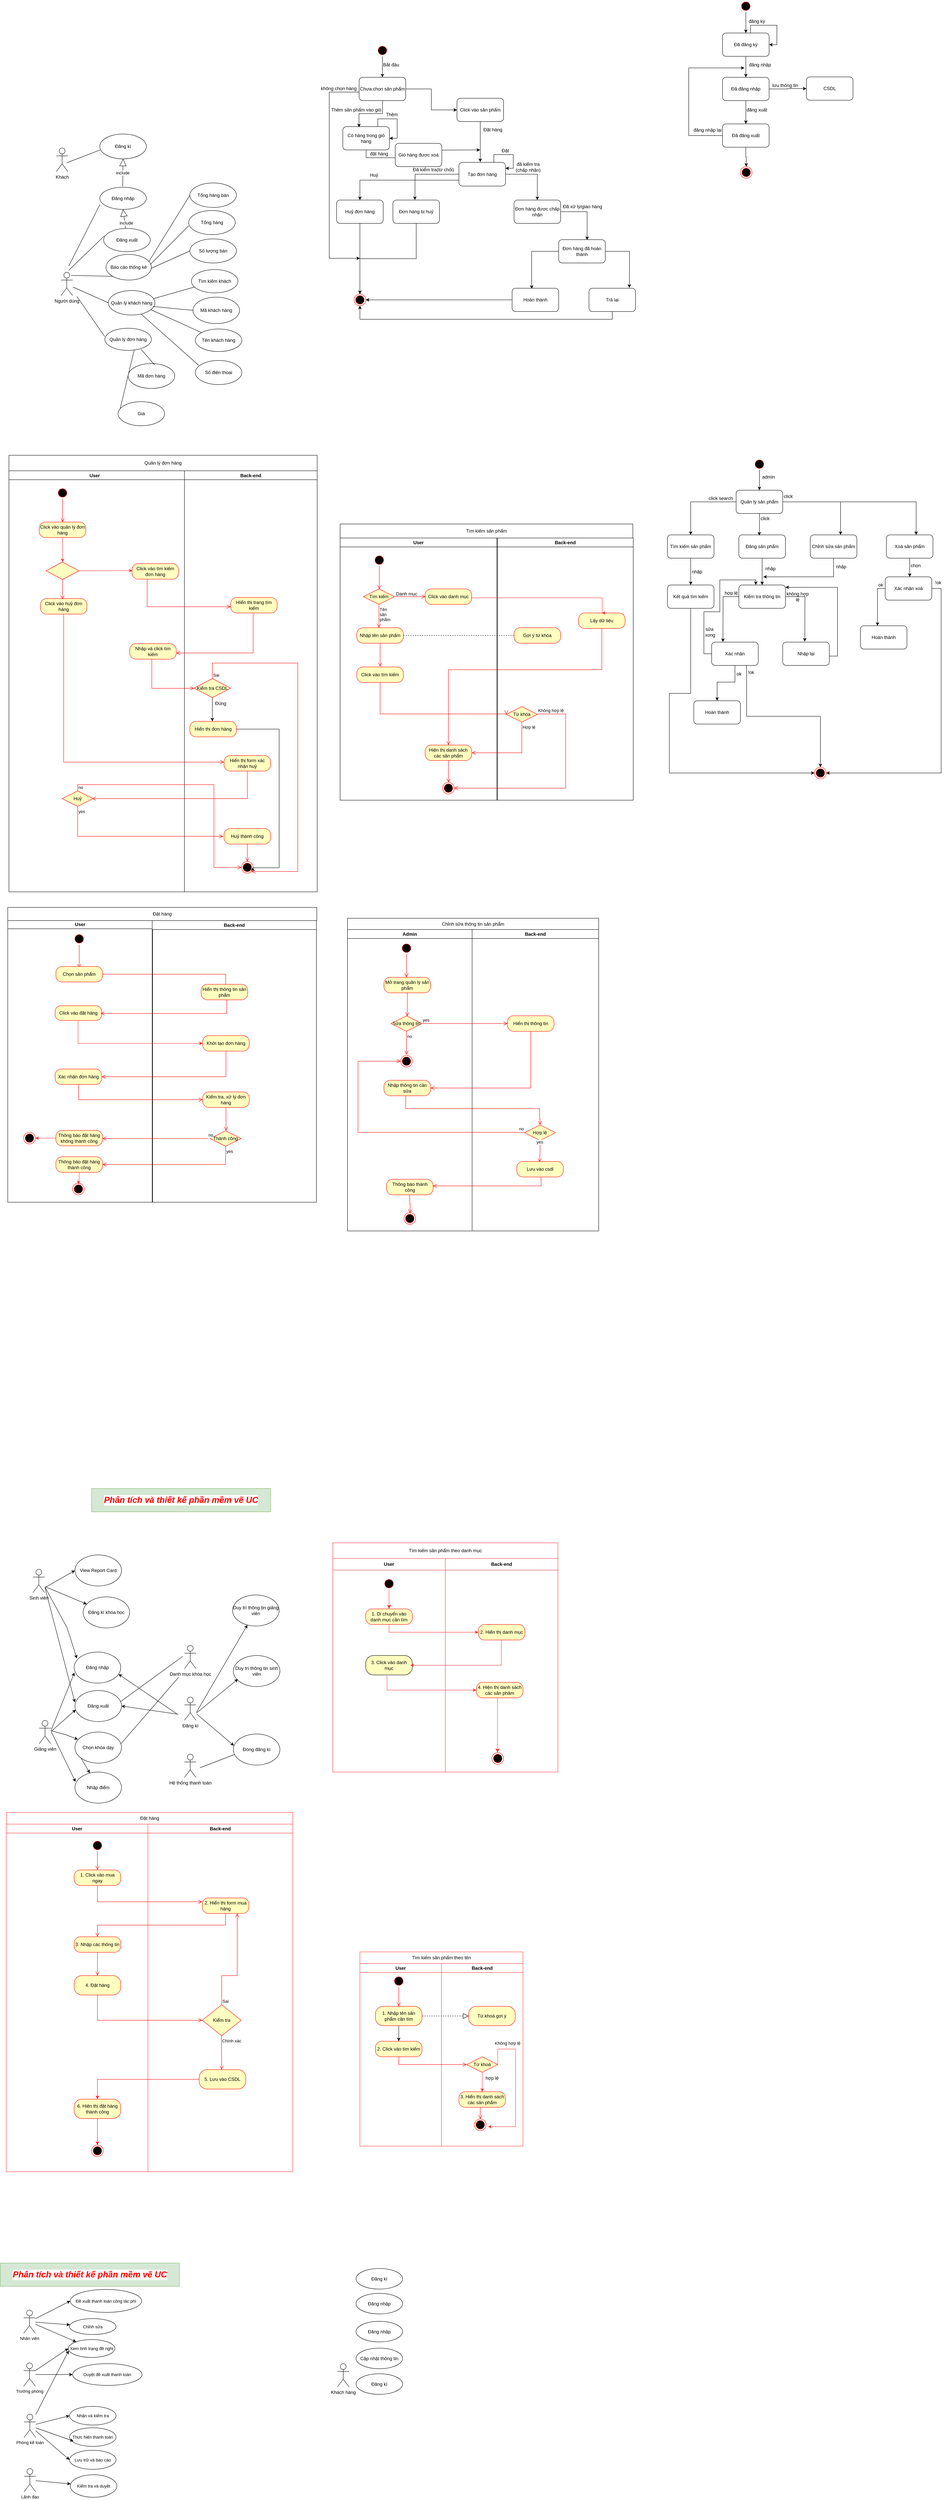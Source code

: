 <mxfile version="24.7.12" pages="2">
  <diagram name="Trang-1" id="-OMjRQJ6ECQ6Ld0o3vSd">
    <mxGraphModel dx="1577" dy="3880" grid="0" gridSize="10" guides="1" tooltips="1" connect="1" arrows="1" fold="1" page="1" pageScale="1" pageWidth="827" pageHeight="1169" math="0" shadow="0">
      <root>
        <mxCell id="0" />
        <mxCell id="1" parent="0" />
        <mxCell id="a314YMCbwCCtNOpa4sMv-1" value="Back-end" style="swimlane;startSize=23;" parent="1" vertex="1">
          <mxGeometry x="-353" y="-2271" width="342" height="1084" as="geometry" />
        </mxCell>
        <mxCell id="AlrmG7oSK0NpYNFLvovy-58" value="HIển thị trang tìm kiếm" style="rounded=1;whiteSpace=wrap;html=1;arcSize=40;fontColor=#000000;fillColor=#ffffc0;strokeColor=#ff0000;" parent="a314YMCbwCCtNOpa4sMv-1" vertex="1">
          <mxGeometry x="119" y="326" width="120" height="40" as="geometry" />
        </mxCell>
        <mxCell id="XYR_CKaBTOlEmgJ3dSS2-4" value="Hiển thị form xác nhận huỷ" style="rounded=1;whiteSpace=wrap;html=1;arcSize=40;fontColor=#000000;fillColor=#ffffc0;strokeColor=#ff0000;" parent="a314YMCbwCCtNOpa4sMv-1" vertex="1">
          <mxGeometry x="102" y="733" width="120" height="40" as="geometry" />
        </mxCell>
        <mxCell id="XYR_CKaBTOlEmgJ3dSS2-5" value="" style="edgeStyle=orthogonalEdgeStyle;html=1;verticalAlign=bottom;endArrow=open;endSize=8;strokeColor=#ff0000;rounded=0;" parent="a314YMCbwCCtNOpa4sMv-1" source="XYR_CKaBTOlEmgJ3dSS2-4" edge="1">
          <mxGeometry relative="1" as="geometry">
            <mxPoint x="-238" y="844" as="targetPoint" />
            <Array as="points">
              <mxPoint x="162" y="844" />
              <mxPoint x="163" y="844" />
            </Array>
          </mxGeometry>
        </mxCell>
        <mxCell id="XYR_CKaBTOlEmgJ3dSS2-11" value="Huỷ thành công" style="rounded=1;whiteSpace=wrap;html=1;arcSize=40;fontColor=#000000;fillColor=#ffffc0;strokeColor=#ff0000;" parent="a314YMCbwCCtNOpa4sMv-1" vertex="1">
          <mxGeometry x="102" y="921" width="120" height="40" as="geometry" />
        </mxCell>
        <mxCell id="XYR_CKaBTOlEmgJ3dSS2-12" value="" style="edgeStyle=orthogonalEdgeStyle;html=1;verticalAlign=bottom;endArrow=open;endSize=8;strokeColor=#ff0000;rounded=0;" parent="a314YMCbwCCtNOpa4sMv-1" source="XYR_CKaBTOlEmgJ3dSS2-11" target="XYR_CKaBTOlEmgJ3dSS2-13" edge="1">
          <mxGeometry relative="1" as="geometry">
            <mxPoint x="162" y="1021" as="targetPoint" />
          </mxGeometry>
        </mxCell>
        <mxCell id="XYR_CKaBTOlEmgJ3dSS2-13" value="" style="ellipse;html=1;shape=endState;fillColor=#000000;strokeColor=#ff0000;" parent="a314YMCbwCCtNOpa4sMv-1" vertex="1">
          <mxGeometry x="147" y="1006" width="30" height="30" as="geometry" />
        </mxCell>
        <mxCell id="a314YMCbwCCtNOpa4sMv-2" value="User   " style="swimlane;" parent="1" vertex="1">
          <mxGeometry x="-805" y="-2271" width="452" height="1084" as="geometry" />
        </mxCell>
        <mxCell id="a314YMCbwCCtNOpa4sMv-4" value="" style="ellipse;html=1;shape=startState;fillColor=#000000;strokeColor=#ff0000;" parent="a314YMCbwCCtNOpa4sMv-2" vertex="1">
          <mxGeometry x="123" y="42" width="30" height="30" as="geometry" />
        </mxCell>
        <mxCell id="a314YMCbwCCtNOpa4sMv-5" value="" style="edgeStyle=orthogonalEdgeStyle;html=1;verticalAlign=bottom;endArrow=open;endSize=8;strokeColor=#ff0000;rounded=0;entryX=0.5;entryY=0;entryDx=0;entryDy=0;" parent="a314YMCbwCCtNOpa4sMv-2" source="a314YMCbwCCtNOpa4sMv-4" target="a314YMCbwCCtNOpa4sMv-6" edge="1">
          <mxGeometry relative="1" as="geometry">
            <mxPoint x="8" y="105" as="targetPoint" />
          </mxGeometry>
        </mxCell>
        <mxCell id="AlrmG7oSK0NpYNFLvovy-71" style="edgeStyle=orthogonalEdgeStyle;rounded=0;orthogonalLoop=1;jettySize=auto;html=1;exitX=0.5;exitY=1;exitDx=0;exitDy=0;" parent="a314YMCbwCCtNOpa4sMv-2" source="AlrmG7oSK0NpYNFLvovy-64" edge="1">
          <mxGeometry relative="1" as="geometry">
            <mxPoint x="524" y="645" as="targetPoint" />
          </mxGeometry>
        </mxCell>
        <mxCell id="AlrmG7oSK0NpYNFLvovy-64" value="Kiểm tra CSDL" style="rhombus;whiteSpace=wrap;html=1;fontColor=#000000;fillColor=#ffffc0;strokeColor=#ff0000;" parent="a314YMCbwCCtNOpa4sMv-2" vertex="1">
          <mxGeometry x="477" y="535" width="94" height="49" as="geometry" />
        </mxCell>
        <mxCell id="AlrmG7oSK0NpYNFLvovy-61" value="" style="edgeStyle=orthogonalEdgeStyle;html=1;verticalAlign=bottom;endArrow=open;endSize=8;strokeColor=#ff0000;rounded=0;entryX=0.074;entryY=0.531;entryDx=0;entryDy=0;entryPerimeter=0;exitX=0.5;exitY=1;exitDx=0;exitDy=0;" parent="a314YMCbwCCtNOpa4sMv-2" source="AlrmG7oSK0NpYNFLvovy-60" edge="1">
          <mxGeometry relative="1" as="geometry">
            <mxPoint x="476.996" y="560.019" as="targetPoint" />
            <mxPoint x="244.04" y="470" as="sourcePoint" />
            <Array as="points">
              <mxPoint x="368" y="485" />
              <mxPoint x="368" y="560" />
            </Array>
          </mxGeometry>
        </mxCell>
        <mxCell id="AlrmG7oSK0NpYNFLvovy-67" value="Hiển thị đơn hàng" style="rounded=1;whiteSpace=wrap;html=1;arcSize=40;fontColor=#000000;fillColor=#ffffc0;strokeColor=#ff0000;" parent="a314YMCbwCCtNOpa4sMv-2" vertex="1">
          <mxGeometry x="466" y="645" width="120" height="40" as="geometry" />
        </mxCell>
        <mxCell id="AlrmG7oSK0NpYNFLvovy-72" value="Đúng" style="text;html=1;align=center;verticalAlign=middle;resizable=0;points=[];autosize=1;strokeColor=none;fillColor=none;" parent="a314YMCbwCCtNOpa4sMv-2" vertex="1">
          <mxGeometry x="521" y="586" width="47" height="26" as="geometry" />
        </mxCell>
        <mxCell id="AlrmG7oSK0NpYNFLvovy-54" style="edgeStyle=orthogonalEdgeStyle;rounded=0;orthogonalLoop=1;jettySize=auto;html=1;exitX=0.5;exitY=1;exitDx=0;exitDy=0;entryX=0.5;entryY=0;entryDx=0;entryDy=0;strokeColor=#FF3333;" parent="a314YMCbwCCtNOpa4sMv-2" source="a314YMCbwCCtNOpa4sMv-6" target="AlrmG7oSK0NpYNFLvovy-47" edge="1">
          <mxGeometry relative="1" as="geometry">
            <mxPoint x="138" y="230" as="targetPoint" />
          </mxGeometry>
        </mxCell>
        <mxCell id="a314YMCbwCCtNOpa4sMv-6" value="Click vào quản lý đơn hàng" style="rounded=1;whiteSpace=wrap;html=1;arcSize=40;fontColor=#000000;fillColor=#ffffc0;strokeColor=#ff0000;" parent="a314YMCbwCCtNOpa4sMv-2" vertex="1">
          <mxGeometry x="78" y="132" width="120" height="40" as="geometry" />
        </mxCell>
        <mxCell id="AlrmG7oSK0NpYNFLvovy-51" style="edgeStyle=orthogonalEdgeStyle;rounded=0;orthogonalLoop=1;jettySize=auto;html=1;exitX=1;exitY=0.5;exitDx=0;exitDy=0;strokeColor=#FF3333;" parent="a314YMCbwCCtNOpa4sMv-2" source="AlrmG7oSK0NpYNFLvovy-47" edge="1">
          <mxGeometry relative="1" as="geometry">
            <mxPoint x="318" y="257" as="targetPoint" />
          </mxGeometry>
        </mxCell>
        <mxCell id="AlrmG7oSK0NpYNFLvovy-47" value="" style="rhombus;whiteSpace=wrap;html=1;fontColor=#000000;fillColor=#ffffc0;strokeColor=#ff0000;" parent="a314YMCbwCCtNOpa4sMv-2" vertex="1">
          <mxGeometry x="95.5" y="235" width="85" height="45" as="geometry" />
        </mxCell>
        <mxCell id="AlrmG7oSK0NpYNFLvovy-49" value="" style="edgeStyle=orthogonalEdgeStyle;html=1;align=left;verticalAlign=top;endArrow=open;endSize=8;strokeColor=#ff0000;rounded=0;" parent="a314YMCbwCCtNOpa4sMv-2" source="AlrmG7oSK0NpYNFLvovy-47" edge="1">
          <mxGeometry x="-1" relative="1" as="geometry">
            <mxPoint x="138" y="331" as="targetPoint" />
            <mxPoint as="offset" />
          </mxGeometry>
        </mxCell>
        <mxCell id="AlrmG7oSK0NpYNFLvovy-56" value="Click vào tìm kiếm đơn hàng" style="rounded=1;whiteSpace=wrap;html=1;arcSize=40;fontColor=#000000;fillColor=#ffffc0;strokeColor=#ff0000;" parent="a314YMCbwCCtNOpa4sMv-2" vertex="1">
          <mxGeometry x="317" y="239" width="120" height="40" as="geometry" />
        </mxCell>
        <mxCell id="AlrmG7oSK0NpYNFLvovy-60" value="Nhập và click tìm kiếm" style="rounded=1;whiteSpace=wrap;html=1;arcSize=40;fontColor=#000000;fillColor=#ffffc0;strokeColor=#ff0000;" parent="a314YMCbwCCtNOpa4sMv-2" vertex="1">
          <mxGeometry x="311" y="445" width="120" height="40" as="geometry" />
        </mxCell>
        <mxCell id="XYR_CKaBTOlEmgJ3dSS2-1" value="Click vào huỷ đơn hàng" style="rounded=1;whiteSpace=wrap;html=1;arcSize=40;fontColor=#000000;fillColor=#ffffc0;strokeColor=#ff0000;" parent="a314YMCbwCCtNOpa4sMv-2" vertex="1">
          <mxGeometry x="81" y="329" width="120" height="40" as="geometry" />
        </mxCell>
        <mxCell id="XYR_CKaBTOlEmgJ3dSS2-2" value="" style="edgeStyle=orthogonalEdgeStyle;html=1;verticalAlign=bottom;endArrow=open;endSize=8;strokeColor=#ff0000;rounded=0;" parent="a314YMCbwCCtNOpa4sMv-2" source="XYR_CKaBTOlEmgJ3dSS2-1" edge="1">
          <mxGeometry relative="1" as="geometry">
            <mxPoint x="554" y="750" as="targetPoint" />
            <Array as="points">
              <mxPoint x="141" y="750" />
            </Array>
          </mxGeometry>
        </mxCell>
        <mxCell id="XYR_CKaBTOlEmgJ3dSS2-8" value="Huỷ" style="rhombus;whiteSpace=wrap;html=1;fontColor=#000000;fillColor=#ffffc0;strokeColor=#ff0000;" parent="a314YMCbwCCtNOpa4sMv-2" vertex="1">
          <mxGeometry x="137" y="824" width="80" height="40" as="geometry" />
        </mxCell>
        <mxCell id="XYR_CKaBTOlEmgJ3dSS2-10" value="yes" style="edgeStyle=orthogonalEdgeStyle;html=1;align=left;verticalAlign=top;endArrow=open;endSize=8;strokeColor=#ff0000;rounded=0;" parent="a314YMCbwCCtNOpa4sMv-2" source="XYR_CKaBTOlEmgJ3dSS2-8" edge="1">
          <mxGeometry x="-1" relative="1" as="geometry">
            <mxPoint x="552" y="941" as="targetPoint" />
            <Array as="points">
              <mxPoint x="177" y="941" />
            </Array>
          </mxGeometry>
        </mxCell>
        <UserObject label="Quản lý đơn hàng" treeRoot="1" id="a314YMCbwCCtNOpa4sMv-3">
          <mxCell style="whiteSpace=wrap;html=1;align=center;treeFolding=1;treeMoving=1;newEdgeStyle={&quot;edgeStyle&quot;:&quot;elbowEdgeStyle&quot;,&quot;startArrow&quot;:&quot;none&quot;,&quot;endArrow&quot;:&quot;none&quot;};" parent="1" vertex="1">
            <mxGeometry x="-805" y="-2311" width="794" height="40" as="geometry" />
          </mxCell>
        </UserObject>
        <mxCell id="a314YMCbwCCtNOpa4sMv-8" value="Back-end" style="swimlane;whiteSpace=wrap;html=1;startSize=30;strokeColor=#FF3333;" parent="1" vertex="1">
          <mxGeometry x="319" y="529" width="290" height="550" as="geometry" />
        </mxCell>
        <mxCell id="GdnQNw3ZFEXEEvJICDwu-1" style="edgeStyle=none;curved=1;rounded=0;orthogonalLoop=1;jettySize=auto;html=1;exitX=0.75;exitY=1;exitDx=0;exitDy=0;fontSize=12;startSize=8;endSize=8;" parent="a314YMCbwCCtNOpa4sMv-8" edge="1">
          <mxGeometry relative="1" as="geometry">
            <mxPoint x="175" y="319" as="sourcePoint" />
            <mxPoint x="175" y="319" as="targetPoint" />
          </mxGeometry>
        </mxCell>
        <mxCell id="GdnQNw3ZFEXEEvJICDwu-2" value="2. Hiển thị danh mục" style="rounded=1;whiteSpace=wrap;html=1;arcSize=40;fontColor=#000000;fillColor=#ffffc0;strokeColor=#ff0000;" parent="a314YMCbwCCtNOpa4sMv-8" vertex="1">
          <mxGeometry x="85" y="170" width="120" height="40" as="geometry" />
        </mxCell>
        <mxCell id="GdnQNw3ZFEXEEvJICDwu-13" value="" style="ellipse;html=1;shape=endState;fillColor=#000000;strokeColor=#ff0000;" parent="a314YMCbwCCtNOpa4sMv-8" vertex="1">
          <mxGeometry x="120" y="500" width="30" height="30" as="geometry" />
        </mxCell>
        <mxCell id="GdnQNw3ZFEXEEvJICDwu-12" value="" style="edgeStyle=none;curved=1;rounded=0;orthogonalLoop=1;jettySize=auto;html=1;fontSize=12;startSize=8;endSize=8;strokeColor=#FF3333;" parent="a314YMCbwCCtNOpa4sMv-8" edge="1">
          <mxGeometry relative="1" as="geometry">
            <mxPoint x="134.5" y="360" as="sourcePoint" />
            <mxPoint x="134.5" y="500" as="targetPoint" />
          </mxGeometry>
        </mxCell>
        <mxCell id="a314YMCbwCCtNOpa4sMv-9" value="User" style="swimlane;whiteSpace=wrap;html=1;startSize=30;strokeColor=#FF3333;" parent="1" vertex="1">
          <mxGeometry x="29" y="529" width="290" height="550" as="geometry">
            <mxRectangle x="-420" y="850" width="50" height="30" as="alternateBounds" />
          </mxGeometry>
        </mxCell>
        <mxCell id="GdnQNw3ZFEXEEvJICDwu-6" value="" style="edgeStyle=none;curved=1;rounded=0;orthogonalLoop=1;jettySize=auto;html=1;fontSize=12;startSize=8;endSize=8;strokeColor=#FF3333;" parent="a314YMCbwCCtNOpa4sMv-9" source="a314YMCbwCCtNOpa4sMv-13" target="a314YMCbwCCtNOpa4sMv-23" edge="1">
          <mxGeometry relative="1" as="geometry" />
        </mxCell>
        <mxCell id="a314YMCbwCCtNOpa4sMv-13" value="" style="ellipse;html=1;shape=startState;fillColor=#000000;strokeColor=#ff0000;" parent="a314YMCbwCCtNOpa4sMv-9" vertex="1">
          <mxGeometry x="130" y="50" width="30" height="30" as="geometry" />
        </mxCell>
        <mxCell id="a314YMCbwCCtNOpa4sMv-23" value="1. Di chuyển vào danh mục cần tìm" style="rounded=1;whiteSpace=wrap;html=1;arcSize=40;fontColor=#000000;fillColor=#ffffc0;strokeColor=#ff0000;" parent="a314YMCbwCCtNOpa4sMv-9" vertex="1">
          <mxGeometry x="85" y="130" width="120" height="40" as="geometry" />
        </mxCell>
        <mxCell id="GdnQNw3ZFEXEEvJICDwu-4" value="3. Click vào danh mục" style="rounded=1;whiteSpace=wrap;html=1;arcSize=40;fontColor=#000000;fillColor=#ffffc0;strokeColor=default;" parent="a314YMCbwCCtNOpa4sMv-9" vertex="1">
          <mxGeometry x="85" y="250" width="120" height="50" as="geometry" />
        </mxCell>
        <mxCell id="GdnQNw3ZFEXEEvJICDwu-9" value="4. Hiện thị danh sách các sản phảm" style="rounded=1;whiteSpace=wrap;html=1;arcSize=40;fontColor=#000000;fillColor=#ffffc0;strokeColor=#ff0000;" parent="a314YMCbwCCtNOpa4sMv-9" vertex="1">
          <mxGeometry x="370" y="319" width="120" height="40" as="geometry" />
        </mxCell>
        <mxCell id="yLLiL2UM6zWqzcdMJtat-74" value="" style="rounded=0;orthogonalLoop=1;jettySize=auto;html=1;strokeColor=#FF3333;" parent="a314YMCbwCCtNOpa4sMv-9" edge="1">
          <mxGeometry relative="1" as="geometry">
            <mxPoint x="434.41" y="210.0" as="sourcePoint" />
            <mxPoint x="200" y="275" as="targetPoint" />
            <Array as="points">
              <mxPoint x="434" y="275" />
            </Array>
          </mxGeometry>
        </mxCell>
        <mxCell id="yLLiL2UM6zWqzcdMJtat-77" value="" style="edgeStyle=orthogonalEdgeStyle;rounded=0;orthogonalLoop=1;jettySize=auto;html=1;entryX=0;entryY=0.5;entryDx=0;entryDy=0;exitX=0.436;exitY=1.082;exitDx=0;exitDy=0;exitPerimeter=0;strokeColor=#FF3333;" parent="a314YMCbwCCtNOpa4sMv-9" source="GdnQNw3ZFEXEEvJICDwu-4" edge="1">
          <mxGeometry relative="1" as="geometry">
            <mxPoint x="140" y="319" as="sourcePoint" />
            <mxPoint x="370" y="339" as="targetPoint" />
            <Array as="points">
              <mxPoint x="140" y="304" />
              <mxPoint x="140" y="339" />
            </Array>
          </mxGeometry>
        </mxCell>
        <mxCell id="a314YMCbwCCtNOpa4sMv-10" value="Tìm kiếm sản phẩm theo danh mục" style="rounded=0;whiteSpace=wrap;html=1;strokeColor=#FF3333;" parent="1" vertex="1">
          <mxGeometry x="29" y="489" width="580" height="40" as="geometry" />
        </mxCell>
        <mxCell id="yLLiL2UM6zWqzcdMJtat-1" value="User" style="swimlane;whiteSpace=wrap;html=1;strokeColor=#FF3333;" parent="1" vertex="1">
          <mxGeometry x="99" y="1572" width="210" height="470" as="geometry" />
        </mxCell>
        <mxCell id="yLLiL2UM6zWqzcdMJtat-4" value="" style="ellipse;html=1;shape=startState;fillColor=#000000;strokeColor=#ff0000;" parent="yLLiL2UM6zWqzcdMJtat-1" vertex="1">
          <mxGeometry x="85" y="30" width="30" height="30" as="geometry" />
        </mxCell>
        <mxCell id="yLLiL2UM6zWqzcdMJtat-5" value="" style="edgeStyle=orthogonalEdgeStyle;html=1;verticalAlign=bottom;endArrow=open;endSize=8;strokeColor=#ff0000;rounded=0;" parent="yLLiL2UM6zWqzcdMJtat-1" source="yLLiL2UM6zWqzcdMJtat-4" edge="1">
          <mxGeometry relative="1" as="geometry">
            <mxPoint x="100" y="110" as="targetPoint" />
          </mxGeometry>
        </mxCell>
        <mxCell id="yLLiL2UM6zWqzcdMJtat-66" value="" style="edgeStyle=orthogonalEdgeStyle;rounded=0;orthogonalLoop=1;jettySize=auto;html=1;" parent="yLLiL2UM6zWqzcdMJtat-1" source="yLLiL2UM6zWqzcdMJtat-6" target="yLLiL2UM6zWqzcdMJtat-63" edge="1">
          <mxGeometry relative="1" as="geometry" />
        </mxCell>
        <mxCell id="yLLiL2UM6zWqzcdMJtat-6" value="1. Nhập tên sản phẩm cần tìm" style="rounded=1;whiteSpace=wrap;html=1;arcSize=40;fontColor=#000000;fillColor=#ffffc0;strokeColor=#ff0000;" parent="yLLiL2UM6zWqzcdMJtat-1" vertex="1">
          <mxGeometry x="40" y="110" width="120" height="50" as="geometry" />
        </mxCell>
        <mxCell id="yLLiL2UM6zWqzcdMJtat-63" value="2. Click vào tìm kiếm" style="rounded=1;whiteSpace=wrap;html=1;arcSize=40;fontColor=#000000;fillColor=#ffffc0;strokeColor=#ff0000;" parent="yLLiL2UM6zWqzcdMJtat-1" vertex="1">
          <mxGeometry x="40" y="200" width="120" height="40" as="geometry" />
        </mxCell>
        <mxCell id="yLLiL2UM6zWqzcdMJtat-69" value="" style="endArrow=block;dashed=1;endFill=0;endSize=12;html=1;rounded=0;" parent="yLLiL2UM6zWqzcdMJtat-1" source="yLLiL2UM6zWqzcdMJtat-6" edge="1">
          <mxGeometry width="160" relative="1" as="geometry">
            <mxPoint x="370" y="-1435" as="sourcePoint" />
            <mxPoint x="280" y="135" as="targetPoint" />
          </mxGeometry>
        </mxCell>
        <mxCell id="yLLiL2UM6zWqzcdMJtat-2" value="Back-end" style="swimlane;whiteSpace=wrap;html=1;strokeColor=#FF3333;" parent="1" vertex="1">
          <mxGeometry x="309" y="1572" width="210" height="470" as="geometry" />
        </mxCell>
        <mxCell id="yLLiL2UM6zWqzcdMJtat-17" style="edgeStyle=orthogonalEdgeStyle;rounded=0;orthogonalLoop=1;jettySize=auto;html=1;exitX=1;exitY=0.5;exitDx=0;exitDy=0;strokeColor=#FF3333;" parent="yLLiL2UM6zWqzcdMJtat-2" source="yLLiL2UM6zWqzcdMJtat-11" edge="1">
          <mxGeometry relative="1" as="geometry">
            <mxPoint x="120" y="420" as="targetPoint" />
            <Array as="points">
              <mxPoint x="191" y="220" />
              <mxPoint x="191" y="420" />
            </Array>
          </mxGeometry>
        </mxCell>
        <mxCell id="yLLiL2UM6zWqzcdMJtat-67" value="" style="edgeStyle=orthogonalEdgeStyle;rounded=0;orthogonalLoop=1;jettySize=auto;html=1;strokeColor=#FF3333;" parent="yLLiL2UM6zWqzcdMJtat-2" source="yLLiL2UM6zWqzcdMJtat-11" target="yLLiL2UM6zWqzcdMJtat-14" edge="1">
          <mxGeometry relative="1" as="geometry" />
        </mxCell>
        <mxCell id="yLLiL2UM6zWqzcdMJtat-11" value="Từ khoá" style="rhombus;whiteSpace=wrap;html=1;fontColor=#000000;fillColor=#ffffc0;strokeColor=#ff0000;" parent="yLLiL2UM6zWqzcdMJtat-2" vertex="1">
          <mxGeometry x="65" y="240" width="80" height="40" as="geometry" />
        </mxCell>
        <mxCell id="yLLiL2UM6zWqzcdMJtat-14" value="3. Hiển thị danh sách các sản phẩm" style="rounded=1;whiteSpace=wrap;html=1;arcSize=40;fontColor=#000000;fillColor=#ffffc0;strokeColor=#ff0000;" parent="yLLiL2UM6zWqzcdMJtat-2" vertex="1">
          <mxGeometry x="45" y="330" width="120" height="40" as="geometry" />
        </mxCell>
        <mxCell id="yLLiL2UM6zWqzcdMJtat-15" value="" style="edgeStyle=orthogonalEdgeStyle;html=1;verticalAlign=bottom;endArrow=open;endSize=8;strokeColor=#ff0000;rounded=0;entryX=0.5;entryY=0;entryDx=0;entryDy=0;" parent="yLLiL2UM6zWqzcdMJtat-2" source="yLLiL2UM6zWqzcdMJtat-14" target="yLLiL2UM6zWqzcdMJtat-16" edge="1">
          <mxGeometry relative="1" as="geometry">
            <mxPoint x="100" y="400" as="targetPoint" />
            <Array as="points">
              <mxPoint x="100" y="390" />
              <mxPoint x="100" y="390" />
            </Array>
          </mxGeometry>
        </mxCell>
        <mxCell id="yLLiL2UM6zWqzcdMJtat-16" value="" style="ellipse;html=1;shape=endState;fillColor=#000000;strokeColor=#ff0000;" parent="yLLiL2UM6zWqzcdMJtat-2" vertex="1">
          <mxGeometry x="85" y="400" width="30" height="30" as="geometry" />
        </mxCell>
        <mxCell id="yLLiL2UM6zWqzcdMJtat-18" value="&lt;font style=&quot;font-size: 11px;&quot;&gt;Không hợp lệ&lt;/font&gt;" style="text;html=1;align=center;verticalAlign=middle;resizable=0;points=[];autosize=1;strokeColor=none;fillColor=none;" parent="yLLiL2UM6zWqzcdMJtat-2" vertex="1">
          <mxGeometry x="125" y="190" width="90" height="30" as="geometry" />
        </mxCell>
        <mxCell id="yLLiL2UM6zWqzcdMJtat-68" value="hợp lệ" style="text;html=1;align=center;verticalAlign=middle;resizable=0;points=[];autosize=1;strokeColor=none;fillColor=none;" parent="yLLiL2UM6zWqzcdMJtat-2" vertex="1">
          <mxGeometry x="100" y="280" width="60" height="30" as="geometry" />
        </mxCell>
        <mxCell id="yLLiL2UM6zWqzcdMJtat-70" value="Từ khoá gợi ý" style="rounded=1;whiteSpace=wrap;html=1;arcSize=40;fontColor=#000000;fillColor=#ffffc0;strokeColor=#ff0000;" parent="yLLiL2UM6zWqzcdMJtat-2" vertex="1">
          <mxGeometry x="70" y="110" width="120" height="50" as="geometry" />
        </mxCell>
        <mxCell id="yLLiL2UM6zWqzcdMJtat-3" value="Tìm kiếm sản phẩm theo tên" style="html=1;whiteSpace=wrap;strokeColor=#FF3333;" parent="1" vertex="1">
          <mxGeometry x="99" y="1542" width="420" height="30" as="geometry" />
        </mxCell>
        <mxCell id="yLLiL2UM6zWqzcdMJtat-7" value="" style="edgeStyle=orthogonalEdgeStyle;html=1;verticalAlign=bottom;endArrow=open;endSize=8;strokeColor=#ff0000;rounded=0;entryX=0;entryY=0.5;entryDx=0;entryDy=0;" parent="1" target="yLLiL2UM6zWqzcdMJtat-11" edge="1">
          <mxGeometry relative="1" as="geometry">
            <mxPoint x="349" y="1822.0" as="targetPoint" />
            <mxPoint x="199" y="1812" as="sourcePoint" />
            <Array as="points">
              <mxPoint x="199" y="1832" />
            </Array>
          </mxGeometry>
        </mxCell>
        <mxCell id="yLLiL2UM6zWqzcdMJtat-19" value="User" style="swimlane;whiteSpace=wrap;html=1;strokeColor=#FF3333;" parent="1" vertex="1">
          <mxGeometry x="-812" y="1213" width="365" height="895" as="geometry" />
        </mxCell>
        <mxCell id="yLLiL2UM6zWqzcdMJtat-22" value="" style="ellipse;html=1;shape=startState;fillColor=#000000;strokeColor=#ff0000;" parent="yLLiL2UM6zWqzcdMJtat-19" vertex="1">
          <mxGeometry x="220" y="40" width="30" height="30" as="geometry" />
        </mxCell>
        <mxCell id="yLLiL2UM6zWqzcdMJtat-23" value="" style="edgeStyle=orthogonalEdgeStyle;html=1;verticalAlign=bottom;endArrow=open;endSize=8;strokeColor=#ff0000;rounded=0;entryX=0.5;entryY=0;entryDx=0;entryDy=0;" parent="yLLiL2UM6zWqzcdMJtat-19" source="yLLiL2UM6zWqzcdMJtat-22" target="yLLiL2UM6zWqzcdMJtat-24" edge="1">
          <mxGeometry relative="1" as="geometry">
            <mxPoint x="100" y="120" as="targetPoint" />
          </mxGeometry>
        </mxCell>
        <mxCell id="yLLiL2UM6zWqzcdMJtat-24" value="1. Click vào mua ngay" style="rounded=1;whiteSpace=wrap;html=1;arcSize=40;fontColor=#000000;fillColor=#ffffc0;strokeColor=#ff0000;" parent="yLLiL2UM6zWqzcdMJtat-19" vertex="1">
          <mxGeometry x="175" y="118" width="120" height="40" as="geometry" />
        </mxCell>
        <mxCell id="yLLiL2UM6zWqzcdMJtat-35" value="3. Nhập các thông tin" style="rounded=1;whiteSpace=wrap;html=1;arcSize=40;fontColor=#000000;fillColor=#ffffc0;strokeColor=#ff0000;" parent="yLLiL2UM6zWqzcdMJtat-19" vertex="1">
          <mxGeometry x="175" y="290" width="120" height="40" as="geometry" />
        </mxCell>
        <mxCell id="yLLiL2UM6zWqzcdMJtat-53" value="" style="edgeStyle=orthogonalEdgeStyle;html=1;verticalAlign=bottom;endArrow=open;endSize=8;strokeColor=#ff0000;rounded=0;exitX=0.5;exitY=1;exitDx=0;exitDy=0;entryX=0.5;entryY=0;entryDx=0;entryDy=0;" parent="yLLiL2UM6zWqzcdMJtat-19" source="yLLiL2UM6zWqzcdMJtat-35" target="yLLiL2UM6zWqzcdMJtat-54" edge="1">
          <mxGeometry relative="1" as="geometry">
            <mxPoint x="185" y="410" as="targetPoint" />
            <mxPoint x="185.077" y="340" as="sourcePoint" />
            <Array as="points">
              <mxPoint x="235" y="370" />
              <mxPoint x="235" y="370" />
            </Array>
          </mxGeometry>
        </mxCell>
        <mxCell id="yLLiL2UM6zWqzcdMJtat-54" value="4. Đặt hàng" style="rounded=1;whiteSpace=wrap;html=1;arcSize=40;fontColor=#000000;fillColor=#ffffc0;strokeColor=#ff0000;" parent="yLLiL2UM6zWqzcdMJtat-19" vertex="1">
          <mxGeometry x="175" y="390" width="120" height="50" as="geometry" />
        </mxCell>
        <mxCell id="yLLiL2UM6zWqzcdMJtat-93" value="" style="edgeStyle=orthogonalEdgeStyle;rounded=0;orthogonalLoop=1;jettySize=auto;html=1;strokeColor=#FF0000;" parent="yLLiL2UM6zWqzcdMJtat-19" source="yLLiL2UM6zWqzcdMJtat-90" target="yLLiL2UM6zWqzcdMJtat-92" edge="1">
          <mxGeometry relative="1" as="geometry" />
        </mxCell>
        <mxCell id="yLLiL2UM6zWqzcdMJtat-90" value="6. Hiện thị đặt hàng thành công" style="rounded=1;whiteSpace=wrap;html=1;arcSize=40;fontColor=#000000;fillColor=#ffffc0;strokeColor=#ff0000;" parent="yLLiL2UM6zWqzcdMJtat-19" vertex="1">
          <mxGeometry x="175" y="708" width="120" height="50" as="geometry" />
        </mxCell>
        <mxCell id="yLLiL2UM6zWqzcdMJtat-92" value="" style="ellipse;html=1;shape=endState;fillColor=#000000;strokeColor=#ff0000;" parent="yLLiL2UM6zWqzcdMJtat-19" vertex="1">
          <mxGeometry x="220" y="826" width="30" height="30" as="geometry" />
        </mxCell>
        <mxCell id="yLLiL2UM6zWqzcdMJtat-20" value="Back-end" style="swimlane;whiteSpace=wrap;html=1;strokeColor=#FF3333;" parent="1" vertex="1">
          <mxGeometry x="-447" y="1213" width="373" height="895" as="geometry" />
        </mxCell>
        <mxCell id="yLLiL2UM6zWqzcdMJtat-26" value="2. Hiển thị form mua hàng" style="rounded=1;whiteSpace=wrap;html=1;arcSize=40;fontColor=#000000;fillColor=#ffffc0;strokeColor=#ff0000;" parent="yLLiL2UM6zWqzcdMJtat-20" vertex="1">
          <mxGeometry x="140" y="190" width="120" height="40" as="geometry" />
        </mxCell>
        <mxCell id="yLLiL2UM6zWqzcdMJtat-56" value="5. Lưu vào CSDL" style="rounded=1;whiteSpace=wrap;html=1;arcSize=40;fontColor=#000000;fillColor=#ffffc0;strokeColor=#ff0000;" parent="yLLiL2UM6zWqzcdMJtat-20" vertex="1">
          <mxGeometry x="132" y="632" width="120" height="50" as="geometry" />
        </mxCell>
        <mxCell id="yLLiL2UM6zWqzcdMJtat-81" value="Kiểm tra" style="rhombus;whiteSpace=wrap;html=1;fontColor=#000000;fillColor=#ffffc0;strokeColor=#ff0000;" parent="yLLiL2UM6zWqzcdMJtat-20" vertex="1">
          <mxGeometry x="140" y="465" width="100" height="80" as="geometry" />
        </mxCell>
        <mxCell id="yLLiL2UM6zWqzcdMJtat-82" value="Sai" style="edgeStyle=orthogonalEdgeStyle;html=1;align=left;verticalAlign=bottom;endArrow=open;endSize=8;strokeColor=#ff0000;rounded=0;entryX=0.75;entryY=1;entryDx=0;entryDy=0;" parent="yLLiL2UM6zWqzcdMJtat-20" source="yLLiL2UM6zWqzcdMJtat-81" target="yLLiL2UM6zWqzcdMJtat-26" edge="1">
          <mxGeometry x="-1" relative="1" as="geometry">
            <mxPoint x="-410" y="505" as="targetPoint" />
            <Array as="points">
              <mxPoint x="190" y="390" />
              <mxPoint x="230" y="390" />
            </Array>
          </mxGeometry>
        </mxCell>
        <mxCell id="yLLiL2UM6zWqzcdMJtat-83" value="Chính xác" style="edgeStyle=orthogonalEdgeStyle;html=1;align=left;verticalAlign=top;endArrow=open;endSize=8;strokeColor=#ff0000;rounded=0;" parent="yLLiL2UM6zWqzcdMJtat-20" edge="1">
          <mxGeometry x="-1" relative="1" as="geometry">
            <mxPoint x="190" y="632" as="targetPoint" />
            <mxPoint x="189.17" y="545" as="sourcePoint" />
            <Array as="points" />
          </mxGeometry>
        </mxCell>
        <mxCell id="yLLiL2UM6zWqzcdMJtat-21" value="Đặt hàng" style="rounded=0;whiteSpace=wrap;html=1;strokeColor=#FF3333;" parent="1" vertex="1">
          <mxGeometry x="-811" y="1183" width="737" height="30" as="geometry" />
        </mxCell>
        <mxCell id="yLLiL2UM6zWqzcdMJtat-25" value="" style="edgeStyle=orthogonalEdgeStyle;html=1;verticalAlign=bottom;endArrow=open;endSize=8;strokeColor=#ff0000;rounded=0;exitX=0.5;exitY=1;exitDx=0;exitDy=0;" parent="1" source="yLLiL2UM6zWqzcdMJtat-24" target="yLLiL2UM6zWqzcdMJtat-26" edge="1">
          <mxGeometry relative="1" as="geometry">
            <mxPoint x="-497" y="1433" as="targetPoint" />
            <Array as="points">
              <mxPoint x="-577" y="1413" />
            </Array>
          </mxGeometry>
        </mxCell>
        <mxCell id="yLLiL2UM6zWqzcdMJtat-27" value="" style="edgeStyle=orthogonalEdgeStyle;html=1;verticalAlign=bottom;endArrow=open;endSize=8;strokeColor=#ff0000;rounded=0;exitX=0.5;exitY=1;exitDx=0;exitDy=0;entryX=0.5;entryY=0;entryDx=0;entryDy=0;" parent="1" source="yLLiL2UM6zWqzcdMJtat-26" target="yLLiL2UM6zWqzcdMJtat-35" edge="1">
          <mxGeometry relative="1" as="geometry">
            <mxPoint x="-826.923" y="1513" as="targetPoint" />
            <mxPoint x="-157" y="1443.0" as="sourcePoint" />
          </mxGeometry>
        </mxCell>
        <mxCell id="yLLiL2UM6zWqzcdMJtat-55" value="" style="edgeStyle=orthogonalEdgeStyle;html=1;verticalAlign=bottom;endArrow=open;endSize=8;strokeColor=#ff0000;rounded=0;" parent="1" source="yLLiL2UM6zWqzcdMJtat-54" target="yLLiL2UM6zWqzcdMJtat-81" edge="1">
          <mxGeometry relative="1" as="geometry">
            <mxPoint x="-597" y="2133" as="targetPoint" />
            <Array as="points">
              <mxPoint x="-577" y="1718" />
            </Array>
          </mxGeometry>
        </mxCell>
        <mxCell id="yLLiL2UM6zWqzcdMJtat-73" value="" style="edgeStyle=orthogonalEdgeStyle;rounded=0;orthogonalLoop=1;jettySize=auto;html=1;entryX=0;entryY=0.5;entryDx=0;entryDy=0;strokeColor=#FF3333;" parent="1" source="a314YMCbwCCtNOpa4sMv-23" target="GdnQNw3ZFEXEEvJICDwu-2" edge="1">
          <mxGeometry relative="1" as="geometry">
            <mxPoint x="179" y="719" as="targetPoint" />
            <Array as="points">
              <mxPoint x="174" y="719" />
            </Array>
          </mxGeometry>
        </mxCell>
        <mxCell id="yLLiL2UM6zWqzcdMJtat-91" value="" style="edgeStyle=orthogonalEdgeStyle;rounded=0;orthogonalLoop=1;jettySize=auto;html=1;fillColor=#e51400;strokeColor=#FF0000;" parent="1" source="yLLiL2UM6zWqzcdMJtat-56" target="yLLiL2UM6zWqzcdMJtat-90" edge="1">
          <mxGeometry relative="1" as="geometry" />
        </mxCell>
        <mxCell id="AlrmG7oSK0NpYNFLvovy-18" value="User" style="swimlane;whiteSpace=wrap;html=1;startSize=23;" parent="1" vertex="1">
          <mxGeometry x="48" y="-2098" width="404" height="675" as="geometry" />
        </mxCell>
        <mxCell id="AlrmG7oSK0NpYNFLvovy-21" value="" style="ellipse;html=1;shape=startState;fillColor=#000000;strokeColor=#ff0000;" parent="AlrmG7oSK0NpYNFLvovy-18" vertex="1">
          <mxGeometry x="86" y="42" width="30" height="30" as="geometry" />
        </mxCell>
        <mxCell id="AlrmG7oSK0NpYNFLvovy-22" value="" style="edgeStyle=orthogonalEdgeStyle;html=1;verticalAlign=bottom;endArrow=open;endSize=8;strokeColor=#ff0000;rounded=0;" parent="AlrmG7oSK0NpYNFLvovy-18" source="AlrmG7oSK0NpYNFLvovy-21" edge="1">
          <mxGeometry relative="1" as="geometry">
            <mxPoint x="101" y="132" as="targetPoint" />
          </mxGeometry>
        </mxCell>
        <mxCell id="AlrmG7oSK0NpYNFLvovy-26" value="Tìm kiếm" style="rhombus;whiteSpace=wrap;html=1;fontColor=#000000;fillColor=#ffffc0;strokeColor=#ff0000;" parent="AlrmG7oSK0NpYNFLvovy-18" vertex="1">
          <mxGeometry x="60" y="131" width="80" height="40" as="geometry" />
        </mxCell>
        <mxCell id="AlrmG7oSK0NpYNFLvovy-27" value="" style="edgeStyle=orthogonalEdgeStyle;html=1;align=left;verticalAlign=bottom;endArrow=open;endSize=8;strokeColor=#ff0000;rounded=0;" parent="AlrmG7oSK0NpYNFLvovy-18" edge="1">
          <mxGeometry x="-1" relative="1" as="geometry">
            <mxPoint x="220" y="151" as="targetPoint" />
            <mxPoint x="140.003" y="150.739" as="sourcePoint" />
          </mxGeometry>
        </mxCell>
        <mxCell id="AlrmG7oSK0NpYNFLvovy-28" value="Tên&lt;div&gt;sản&amp;nbsp;&lt;/div&gt;&lt;div&gt;phẩm&lt;/div&gt;" style="edgeStyle=orthogonalEdgeStyle;html=1;align=left;verticalAlign=top;endArrow=open;endSize=8;strokeColor=#ff0000;rounded=0;" parent="AlrmG7oSK0NpYNFLvovy-18" source="AlrmG7oSK0NpYNFLvovy-26" edge="1">
          <mxGeometry x="-1" relative="1" as="geometry">
            <mxPoint x="100" y="231" as="targetPoint" />
          </mxGeometry>
        </mxCell>
        <mxCell id="AlrmG7oSK0NpYNFLvovy-29" value="Danh mục" style="text;html=1;align=center;verticalAlign=middle;resizable=0;points=[];autosize=1;strokeColor=none;fillColor=none;" parent="AlrmG7oSK0NpYNFLvovy-18" vertex="1">
          <mxGeometry x="134" y="131" width="73" height="26" as="geometry" />
        </mxCell>
        <mxCell id="AlrmG7oSK0NpYNFLvovy-30" value="Click vào danh mục" style="rounded=1;whiteSpace=wrap;html=1;arcSize=40;fontColor=#000000;fillColor=#ffffc0;strokeColor=#ff0000;" parent="AlrmG7oSK0NpYNFLvovy-18" vertex="1">
          <mxGeometry x="219" y="131" width="120" height="40" as="geometry" />
        </mxCell>
        <mxCell id="AlrmG7oSK0NpYNFLvovy-32" value="Nhập tên sản phẩm" style="rounded=1;whiteSpace=wrap;html=1;arcSize=40;fontColor=#000000;fillColor=#ffffc0;strokeColor=#ff0000;" parent="AlrmG7oSK0NpYNFLvovy-18" vertex="1">
          <mxGeometry x="43" y="231" width="120" height="40" as="geometry" />
        </mxCell>
        <mxCell id="AlrmG7oSK0NpYNFLvovy-33" value="" style="edgeStyle=orthogonalEdgeStyle;html=1;verticalAlign=bottom;endArrow=open;endSize=8;strokeColor=#ff0000;rounded=0;" parent="AlrmG7oSK0NpYNFLvovy-18" source="AlrmG7oSK0NpYNFLvovy-32" edge="1">
          <mxGeometry relative="1" as="geometry">
            <mxPoint x="103" y="331" as="targetPoint" />
          </mxGeometry>
        </mxCell>
        <mxCell id="AlrmG7oSK0NpYNFLvovy-34" value="" style="endArrow=block;dashed=1;endFill=0;endSize=12;html=1;rounded=0;" parent="AlrmG7oSK0NpYNFLvovy-18" edge="1">
          <mxGeometry width="160" relative="1" as="geometry">
            <mxPoint x="163" y="250.71" as="sourcePoint" />
            <mxPoint x="503" y="251" as="targetPoint" />
          </mxGeometry>
        </mxCell>
        <mxCell id="AlrmG7oSK0NpYNFLvovy-37" value="Click vào tìm kiếm" style="rounded=1;whiteSpace=wrap;html=1;arcSize=40;fontColor=#000000;fillColor=#ffffc0;strokeColor=#ff0000;" parent="AlrmG7oSK0NpYNFLvovy-18" vertex="1">
          <mxGeometry x="43" y="332" width="120" height="40" as="geometry" />
        </mxCell>
        <mxCell id="AlrmG7oSK0NpYNFLvovy-42" value="Hiện thị danh sách các sản phẩm" style="rounded=1;whiteSpace=wrap;html=1;arcSize=40;fontColor=#000000;fillColor=#ffffc0;strokeColor=#ff0000;" parent="AlrmG7oSK0NpYNFLvovy-18" vertex="1">
          <mxGeometry x="219" y="533" width="120" height="40" as="geometry" />
        </mxCell>
        <mxCell id="AlrmG7oSK0NpYNFLvovy-44" value="" style="ellipse;html=1;shape=endState;fillColor=#000000;strokeColor=#ff0000;" parent="AlrmG7oSK0NpYNFLvovy-18" vertex="1">
          <mxGeometry x="264" y="629" width="30" height="30" as="geometry" />
        </mxCell>
        <mxCell id="AlrmG7oSK0NpYNFLvovy-43" value="" style="edgeStyle=orthogonalEdgeStyle;html=1;verticalAlign=bottom;endArrow=open;endSize=8;strokeColor=#ff0000;rounded=0;entryX=0.5;entryY=0;entryDx=0;entryDy=0;" parent="AlrmG7oSK0NpYNFLvovy-18" source="AlrmG7oSK0NpYNFLvovy-42" target="AlrmG7oSK0NpYNFLvovy-44" edge="1">
          <mxGeometry relative="1" as="geometry">
            <mxPoint x="524" y="634" as="targetPoint" />
          </mxGeometry>
        </mxCell>
        <mxCell id="rSXU25SujQSi-bqKk3i4-36" value="" style="edgeStyle=orthogonalEdgeStyle;html=1;verticalAlign=bottom;endArrow=open;endSize=8;strokeColor=#ff0000;rounded=0;entryX=0.5;entryY=0;entryDx=0;entryDy=0;" parent="AlrmG7oSK0NpYNFLvovy-18" target="AlrmG7oSK0NpYNFLvovy-42" edge="1">
          <mxGeometry relative="1" as="geometry">
            <mxPoint x="279" y="513" as="targetPoint" />
            <mxPoint x="674.067" y="213" as="sourcePoint" />
            <Array as="points">
              <mxPoint x="674" y="339" />
              <mxPoint x="279" y="339" />
            </Array>
          </mxGeometry>
        </mxCell>
        <mxCell id="AlrmG7oSK0NpYNFLvovy-19" value="Back-end" style="swimlane;whiteSpace=wrap;html=1;startSize=23;" parent="1" vertex="1">
          <mxGeometry x="453" y="-2098" width="350" height="675" as="geometry" />
        </mxCell>
        <mxCell id="AlrmG7oSK0NpYNFLvovy-35" value="Gợi ý từ khóa" style="rounded=1;whiteSpace=wrap;html=1;arcSize=40;fontColor=#000000;fillColor=#ffffc0;strokeColor=#ff0000;" parent="AlrmG7oSK0NpYNFLvovy-19" vertex="1">
          <mxGeometry x="43" y="231" width="120" height="40" as="geometry" />
        </mxCell>
        <mxCell id="AlrmG7oSK0NpYNFLvovy-39" value="Từ khóa" style="rhombus;whiteSpace=wrap;html=1;fontColor=#000000;fillColor=#ffffc0;strokeColor=#ff0000;" parent="AlrmG7oSK0NpYNFLvovy-19" vertex="1">
          <mxGeometry x="23" y="434" width="80" height="40" as="geometry" />
        </mxCell>
        <mxCell id="AlrmG7oSK0NpYNFLvovy-40" value="Không hợp lệ" style="edgeStyle=orthogonalEdgeStyle;html=1;align=left;verticalAlign=bottom;endArrow=open;endSize=8;strokeColor=#ff0000;rounded=0;entryX=1;entryY=0.5;entryDx=0;entryDy=0;" parent="AlrmG7oSK0NpYNFLvovy-19" target="AlrmG7oSK0NpYNFLvovy-44" edge="1">
          <mxGeometry x="-1" relative="1" as="geometry">
            <mxPoint x="78.0" y="644" as="targetPoint" />
            <mxPoint x="103.003" y="452.999" as="sourcePoint" />
            <Array as="points">
              <mxPoint x="176" y="454" />
              <mxPoint x="176" y="644" />
              <mxPoint x="-167" y="644" />
            </Array>
          </mxGeometry>
        </mxCell>
        <mxCell id="rSXU25SujQSi-bqKk3i4-35" value="Lấy dữ liệu" style="rounded=1;whiteSpace=wrap;html=1;arcSize=40;fontColor=#000000;fillColor=#ffffc0;strokeColor=#ff0000;" parent="AlrmG7oSK0NpYNFLvovy-19" vertex="1">
          <mxGeometry x="209" y="193" width="120" height="40" as="geometry" />
        </mxCell>
        <mxCell id="rSXU25SujQSi-bqKk3i4-37" style="edgeStyle=orthogonalEdgeStyle;rounded=0;orthogonalLoop=1;jettySize=auto;html=1;exitX=1;exitY=0.5;exitDx=0;exitDy=0;entryX=0.5;entryY=0;entryDx=0;entryDy=0;strokeColor=#FF3333;" parent="AlrmG7oSK0NpYNFLvovy-19" target="rSXU25SujQSi-bqKk3i4-35" edge="1">
          <mxGeometry relative="1" as="geometry">
            <mxPoint x="273" y="154" as="targetPoint" />
            <mxPoint x="-67" y="153" as="sourcePoint" />
            <Array as="points">
              <mxPoint x="270" y="154" />
              <mxPoint x="270" y="193" />
            </Array>
          </mxGeometry>
        </mxCell>
        <mxCell id="AlrmG7oSK0NpYNFLvovy-20" value="Tìm kiếm sản phẩm" style="rounded=0;whiteSpace=wrap;html=1;" parent="1" vertex="1">
          <mxGeometry x="48" y="-2134" width="754" height="36" as="geometry" />
        </mxCell>
        <mxCell id="AlrmG7oSK0NpYNFLvovy-38" value="" style="edgeStyle=orthogonalEdgeStyle;html=1;verticalAlign=bottom;endArrow=open;endSize=8;strokeColor=#ff0000;rounded=0;entryX=0;entryY=0.5;entryDx=0;entryDy=0;" parent="1" source="AlrmG7oSK0NpYNFLvovy-37" target="AlrmG7oSK0NpYNFLvovy-39" edge="1">
          <mxGeometry relative="1" as="geometry">
            <mxPoint x="151" y="-1638" as="targetPoint" />
            <Array as="points">
              <mxPoint x="151" y="-1645" />
            </Array>
          </mxGeometry>
        </mxCell>
        <mxCell id="AlrmG7oSK0NpYNFLvovy-57" value="" style="edgeStyle=orthogonalEdgeStyle;html=1;verticalAlign=bottom;endArrow=open;endSize=8;strokeColor=#ff0000;rounded=0;" parent="1" source="AlrmG7oSK0NpYNFLvovy-56" target="AlrmG7oSK0NpYNFLvovy-58" edge="1">
          <mxGeometry relative="1" as="geometry">
            <mxPoint x="-449" y="-1931" as="targetPoint" />
            <Array as="points">
              <mxPoint x="-449" y="-1921" />
            </Array>
          </mxGeometry>
        </mxCell>
        <mxCell id="AlrmG7oSK0NpYNFLvovy-59" value="" style="edgeStyle=orthogonalEdgeStyle;html=1;verticalAlign=bottom;endArrow=open;endSize=8;strokeColor=#ff0000;rounded=0;" parent="1" source="AlrmG7oSK0NpYNFLvovy-58" target="AlrmG7oSK0NpYNFLvovy-60" edge="1">
          <mxGeometry relative="1" as="geometry">
            <mxPoint x="-176" y="-1796" as="targetPoint" />
            <Array as="points">
              <mxPoint x="-176" y="-1802" />
            </Array>
          </mxGeometry>
        </mxCell>
        <mxCell id="XYR_CKaBTOlEmgJ3dSS2-3" style="edgeStyle=orthogonalEdgeStyle;rounded=0;orthogonalLoop=1;jettySize=auto;html=1;exitX=1;exitY=0.5;exitDx=0;exitDy=0;" parent="1" source="AlrmG7oSK0NpYNFLvovy-67" edge="1">
          <mxGeometry relative="1" as="geometry">
            <mxPoint x="-177" y="-1250" as="targetPoint" />
            <Array as="points">
              <mxPoint x="-109" y="-1606" />
              <mxPoint x="-109" y="-1249" />
            </Array>
          </mxGeometry>
        </mxCell>
        <mxCell id="XYR_CKaBTOlEmgJ3dSS2-9" value="no" style="edgeStyle=orthogonalEdgeStyle;html=1;align=left;verticalAlign=bottom;endArrow=open;endSize=8;strokeColor=#ff0000;rounded=0;entryX=0;entryY=0.5;entryDx=0;entryDy=0;" parent="1" source="XYR_CKaBTOlEmgJ3dSS2-8" target="XYR_CKaBTOlEmgJ3dSS2-13" edge="1">
          <mxGeometry x="-1" relative="1" as="geometry">
            <mxPoint x="-277" y="-1252" as="targetPoint" />
            <Array as="points">
              <mxPoint x="-628" y="-1463" />
              <mxPoint x="-277" y="-1463" />
              <mxPoint x="-277" y="-1250" />
            </Array>
          </mxGeometry>
        </mxCell>
        <mxCell id="AlrmG7oSK0NpYNFLvovy-65" value="Sai" style="edgeStyle=orthogonalEdgeStyle;html=1;align=left;verticalAlign=bottom;endArrow=open;endSize=8;strokeColor=#ff0000;rounded=0;entryX=1;entryY=1;entryDx=0;entryDy=0;" parent="1" source="AlrmG7oSK0NpYNFLvovy-64" target="XYR_CKaBTOlEmgJ3dSS2-13" edge="1">
          <mxGeometry x="-1" relative="1" as="geometry">
            <mxPoint x="-61" y="-1227" as="targetPoint" />
            <Array as="points">
              <mxPoint x="-281" y="-1776" />
              <mxPoint x="-61" y="-1776" />
              <mxPoint x="-61" y="-1239" />
            </Array>
          </mxGeometry>
        </mxCell>
        <mxCell id="rSXU25SujQSi-bqKk3i4-1" value="User" style="swimlane;whiteSpace=wrap;html=1;" parent="1" vertex="1">
          <mxGeometry x="-808" y="-1115" width="373" height="727" as="geometry" />
        </mxCell>
        <mxCell id="rSXU25SujQSi-bqKk3i4-4" value="" style="ellipse;html=1;shape=startState;fillColor=#000000;strokeColor=#ff0000;" parent="rSXU25SujQSi-bqKk3i4-1" vertex="1">
          <mxGeometry x="169" y="34" width="30" height="30" as="geometry" />
        </mxCell>
        <mxCell id="rSXU25SujQSi-bqKk3i4-5" value="" style="edgeStyle=orthogonalEdgeStyle;html=1;verticalAlign=bottom;endArrow=open;endSize=8;strokeColor=#ff0000;rounded=0;" parent="rSXU25SujQSi-bqKk3i4-1" source="rSXU25SujQSi-bqKk3i4-4" edge="1">
          <mxGeometry relative="1" as="geometry">
            <mxPoint x="184" y="124" as="targetPoint" />
          </mxGeometry>
        </mxCell>
        <mxCell id="rSXU25SujQSi-bqKk3i4-6" value="Chọn sản phẩm" style="rounded=1;whiteSpace=wrap;html=1;arcSize=40;fontColor=#000000;fillColor=#ffffc0;strokeColor=#ff0000;" parent="rSXU25SujQSi-bqKk3i4-1" vertex="1">
          <mxGeometry x="124" y="120" width="120" height="40" as="geometry" />
        </mxCell>
        <mxCell id="rSXU25SujQSi-bqKk3i4-7" value="" style="edgeStyle=orthogonalEdgeStyle;html=1;verticalAlign=bottom;endArrow=open;endSize=8;strokeColor=#ff0000;rounded=0;" parent="rSXU25SujQSi-bqKk3i4-1" source="rSXU25SujQSi-bqKk3i4-6" edge="1">
          <mxGeometry relative="1" as="geometry">
            <mxPoint x="561" y="181" as="targetPoint" />
          </mxGeometry>
        </mxCell>
        <mxCell id="rSXU25SujQSi-bqKk3i4-8" value="Click vào đặt hàng" style="rounded=1;whiteSpace=wrap;html=1;arcSize=40;fontColor=#000000;fillColor=#ffffc0;strokeColor=#ff0000;" parent="rSXU25SujQSi-bqKk3i4-1" vertex="1">
          <mxGeometry x="122" y="221" width="120" height="38" as="geometry" />
        </mxCell>
        <mxCell id="rSXU25SujQSi-bqKk3i4-16" value="Xác nhận đơn hàng" style="rounded=1;whiteSpace=wrap;html=1;arcSize=40;fontColor=#000000;fillColor=#ffffc0;strokeColor=#ff0000;" parent="rSXU25SujQSi-bqKk3i4-1" vertex="1">
          <mxGeometry x="122" y="384" width="120" height="40" as="geometry" />
        </mxCell>
        <mxCell id="rSXU25SujQSi-bqKk3i4-33" style="edgeStyle=orthogonalEdgeStyle;rounded=0;orthogonalLoop=1;jettySize=auto;html=1;strokeColor=#FF3333;" parent="rSXU25SujQSi-bqKk3i4-1" source="rSXU25SujQSi-bqKk3i4-24" edge="1">
          <mxGeometry relative="1" as="geometry">
            <mxPoint x="182" y="680.6" as="targetPoint" />
          </mxGeometry>
        </mxCell>
        <mxCell id="rSXU25SujQSi-bqKk3i4-24" value="Thông báo đặt hàng thành công" style="rounded=1;whiteSpace=wrap;html=1;arcSize=40;fontColor=#000000;fillColor=#ffffc0;strokeColor=#ff0000;" parent="rSXU25SujQSi-bqKk3i4-1" vertex="1">
          <mxGeometry x="124" y="610" width="120" height="40" as="geometry" />
        </mxCell>
        <mxCell id="rSXU25SujQSi-bqKk3i4-30" style="edgeStyle=orthogonalEdgeStyle;rounded=0;orthogonalLoop=1;jettySize=auto;html=1;exitX=0;exitY=0.5;exitDx=0;exitDy=0;entryX=1;entryY=0.5;entryDx=0;entryDy=0;strokeColor=#FF3333;" parent="rSXU25SujQSi-bqKk3i4-1" source="rSXU25SujQSi-bqKk3i4-26" target="rSXU25SujQSi-bqKk3i4-29" edge="1">
          <mxGeometry relative="1" as="geometry" />
        </mxCell>
        <mxCell id="rSXU25SujQSi-bqKk3i4-26" value="Thông báo đặt hàng không thành công" style="rounded=1;whiteSpace=wrap;html=1;arcSize=40;fontColor=#000000;fillColor=#ffffc0;strokeColor=#ff0000;" parent="rSXU25SujQSi-bqKk3i4-1" vertex="1">
          <mxGeometry x="124" y="542" width="120" height="40" as="geometry" />
        </mxCell>
        <mxCell id="rSXU25SujQSi-bqKk3i4-29" value="" style="ellipse;html=1;shape=endState;fillColor=#000000;strokeColor=#ff0000;" parent="rSXU25SujQSi-bqKk3i4-1" vertex="1">
          <mxGeometry x="41" y="547" width="30" height="30" as="geometry" />
        </mxCell>
        <mxCell id="rSXU25SujQSi-bqKk3i4-31" value="" style="ellipse;html=1;shape=endState;fillColor=#000000;strokeColor=#ff0000;" parent="rSXU25SujQSi-bqKk3i4-1" vertex="1">
          <mxGeometry x="167" y="678" width="30" height="30" as="geometry" />
        </mxCell>
        <mxCell id="rSXU25SujQSi-bqKk3i4-2" value="Back-end" style="swimlane;whiteSpace=wrap;html=1;" parent="1" vertex="1">
          <mxGeometry x="-436" y="-1113" width="423" height="725" as="geometry" />
        </mxCell>
        <mxCell id="rSXU25SujQSi-bqKk3i4-11" value="Hiển thị thông tin sản phẩm" style="rounded=1;whiteSpace=wrap;html=1;arcSize=40;fontColor=#000000;fillColor=#ffffc0;strokeColor=#ff0000;" parent="rSXU25SujQSi-bqKk3i4-2" vertex="1">
          <mxGeometry x="126" y="164" width="120" height="40" as="geometry" />
        </mxCell>
        <mxCell id="rSXU25SujQSi-bqKk3i4-12" value="" style="edgeStyle=orthogonalEdgeStyle;html=1;verticalAlign=bottom;endArrow=open;endSize=8;strokeColor=#ff0000;rounded=0;" parent="rSXU25SujQSi-bqKk3i4-2" source="rSXU25SujQSi-bqKk3i4-11" edge="1">
          <mxGeometry relative="1" as="geometry">
            <mxPoint x="-133" y="239" as="targetPoint" />
            <Array as="points">
              <mxPoint x="192" y="239" />
              <mxPoint x="-130" y="239" />
            </Array>
          </mxGeometry>
        </mxCell>
        <mxCell id="rSXU25SujQSi-bqKk3i4-14" value="Khởi tạo đơn hàng" style="rounded=1;whiteSpace=wrap;html=1;arcSize=40;fontColor=#000000;fillColor=#ffffc0;strokeColor=#ff0000;" parent="rSXU25SujQSi-bqKk3i4-2" vertex="1">
          <mxGeometry x="130" y="296" width="120" height="40" as="geometry" />
        </mxCell>
        <mxCell id="rSXU25SujQSi-bqKk3i4-19" value="Kiểm tra, xử lý đơn hàng" style="rounded=1;whiteSpace=wrap;html=1;arcSize=40;fontColor=#000000;fillColor=#ffffc0;strokeColor=#ff0000;" parent="rSXU25SujQSi-bqKk3i4-2" vertex="1">
          <mxGeometry x="130" y="441" width="120" height="40" as="geometry" />
        </mxCell>
        <mxCell id="rSXU25SujQSi-bqKk3i4-20" value="" style="edgeStyle=orthogonalEdgeStyle;html=1;verticalAlign=bottom;endArrow=open;endSize=8;strokeColor=#ff0000;rounded=0;" parent="rSXU25SujQSi-bqKk3i4-2" source="rSXU25SujQSi-bqKk3i4-19" edge="1">
          <mxGeometry relative="1" as="geometry">
            <mxPoint x="190" y="541" as="targetPoint" />
          </mxGeometry>
        </mxCell>
        <mxCell id="rSXU25SujQSi-bqKk3i4-21" value="Thành công" style="rhombus;whiteSpace=wrap;html=1;fontColor=#000000;fillColor=#ffffc0;strokeColor=#ff0000;" parent="rSXU25SujQSi-bqKk3i4-2" vertex="1">
          <mxGeometry x="149" y="541" width="80" height="40" as="geometry" />
        </mxCell>
        <mxCell id="rSXU25SujQSi-bqKk3i4-22" value="no" style="edgeStyle=orthogonalEdgeStyle;html=1;align=left;verticalAlign=bottom;endArrow=open;endSize=8;strokeColor=#ff0000;rounded=0;" parent="rSXU25SujQSi-bqKk3i4-2" edge="1">
          <mxGeometry x="-1" relative="1" as="geometry">
            <mxPoint x="-128" y="561" as="targetPoint" />
            <mxPoint x="143" y="561" as="sourcePoint" />
            <mxPoint as="offset" />
          </mxGeometry>
        </mxCell>
        <mxCell id="rSXU25SujQSi-bqKk3i4-23" value="yes" style="edgeStyle=orthogonalEdgeStyle;html=1;align=left;verticalAlign=top;endArrow=open;endSize=8;strokeColor=#ff0000;rounded=0;entryX=1;entryY=0.5;entryDx=0;entryDy=0;" parent="rSXU25SujQSi-bqKk3i4-2" source="rSXU25SujQSi-bqKk3i4-21" target="rSXU25SujQSi-bqKk3i4-24" edge="1">
          <mxGeometry x="-1" relative="1" as="geometry">
            <mxPoint x="189" y="641" as="targetPoint" />
            <Array as="points">
              <mxPoint x="189" y="628" />
            </Array>
          </mxGeometry>
        </mxCell>
        <mxCell id="rSXU25SujQSi-bqKk3i4-3" value="Đặt hàng" style="rounded=0;whiteSpace=wrap;html=1;" parent="1" vertex="1">
          <mxGeometry x="-808" y="-1147" width="796" height="34" as="geometry" />
        </mxCell>
        <mxCell id="rSXU25SujQSi-bqKk3i4-13" style="edgeStyle=orthogonalEdgeStyle;rounded=0;orthogonalLoop=1;jettySize=auto;html=1;exitX=0.5;exitY=1;exitDx=0;exitDy=0;entryX=0;entryY=0.5;entryDx=0;entryDy=0;strokeColor=#FF3333;" parent="1" source="rSXU25SujQSi-bqKk3i4-8" target="rSXU25SujQSi-bqKk3i4-14" edge="1">
          <mxGeometry relative="1" as="geometry">
            <mxPoint x="-625" y="-724" as="targetPoint" />
            <Array as="points">
              <mxPoint x="-627" y="-797" />
            </Array>
          </mxGeometry>
        </mxCell>
        <mxCell id="rSXU25SujQSi-bqKk3i4-15" value="" style="edgeStyle=orthogonalEdgeStyle;html=1;verticalAlign=bottom;endArrow=open;endSize=8;strokeColor=#ff0000;rounded=0;entryX=1;entryY=0.5;entryDx=0;entryDy=0;" parent="1" source="rSXU25SujQSi-bqKk3i4-14" target="rSXU25SujQSi-bqKk3i4-16" edge="1">
          <mxGeometry relative="1" as="geometry">
            <mxPoint x="-246" y="-710" as="targetPoint" />
            <Array as="points">
              <mxPoint x="-246" y="-711" />
            </Array>
          </mxGeometry>
        </mxCell>
        <mxCell id="rSXU25SujQSi-bqKk3i4-17" value="" style="edgeStyle=orthogonalEdgeStyle;html=1;verticalAlign=bottom;endArrow=open;endSize=8;strokeColor=#ff0000;rounded=0;entryX=0;entryY=0.5;entryDx=0;entryDy=0;" parent="1" source="rSXU25SujQSi-bqKk3i4-16" target="rSXU25SujQSi-bqKk3i4-19" edge="1">
          <mxGeometry relative="1" as="geometry">
            <mxPoint x="-626" y="-616" as="targetPoint" />
            <Array as="points">
              <mxPoint x="-626" y="-652" />
            </Array>
          </mxGeometry>
        </mxCell>
        <mxCell id="AlrmG7oSK0NpYNFLvovy-41" value="Hợp lệ" style="edgeStyle=orthogonalEdgeStyle;html=1;align=left;verticalAlign=top;endArrow=open;endSize=8;strokeColor=#ff0000;rounded=0;entryX=1;entryY=0.5;entryDx=0;entryDy=0;" parent="1" source="AlrmG7oSK0NpYNFLvovy-39" target="AlrmG7oSK0NpYNFLvovy-42" edge="1">
          <mxGeometry x="-1" relative="1" as="geometry">
            <mxPoint x="572" y="-1535" as="targetPoint" />
            <Array as="points">
              <mxPoint x="516" y="-1545" />
            </Array>
          </mxGeometry>
        </mxCell>
        <mxCell id="R4a9pUf70MA5rNXesmne-1" value="Admin" style="swimlane;whiteSpace=wrap;html=1;startSize=23;" parent="1" vertex="1">
          <mxGeometry x="67" y="-1090" width="321" height="776" as="geometry" />
        </mxCell>
        <mxCell id="R4a9pUf70MA5rNXesmne-4" value="" style="ellipse;html=1;shape=startState;fillColor=#000000;strokeColor=#ff0000;" parent="R4a9pUf70MA5rNXesmne-1" vertex="1">
          <mxGeometry x="137" y="33" width="30" height="30" as="geometry" />
        </mxCell>
        <mxCell id="R4a9pUf70MA5rNXesmne-5" value="" style="edgeStyle=orthogonalEdgeStyle;html=1;verticalAlign=bottom;endArrow=open;endSize=8;strokeColor=#ff0000;rounded=0;" parent="R4a9pUf70MA5rNXesmne-1" source="R4a9pUf70MA5rNXesmne-4" edge="1">
          <mxGeometry relative="1" as="geometry">
            <mxPoint x="152" y="123" as="targetPoint" />
          </mxGeometry>
        </mxCell>
        <mxCell id="R4a9pUf70MA5rNXesmne-6" value="Mở trang quản lý sản phẩm" style="rounded=1;whiteSpace=wrap;html=1;arcSize=40;fontColor=#000000;fillColor=#ffffc0;strokeColor=#ff0000;" parent="R4a9pUf70MA5rNXesmne-1" vertex="1">
          <mxGeometry x="94" y="123" width="120" height="40" as="geometry" />
        </mxCell>
        <mxCell id="R4a9pUf70MA5rNXesmne-7" value="" style="edgeStyle=orthogonalEdgeStyle;html=1;verticalAlign=bottom;endArrow=open;endSize=8;strokeColor=#ff0000;rounded=0;" parent="R4a9pUf70MA5rNXesmne-1" source="R4a9pUf70MA5rNXesmne-6" edge="1">
          <mxGeometry relative="1" as="geometry">
            <mxPoint x="154" y="223" as="targetPoint" />
          </mxGeometry>
        </mxCell>
        <mxCell id="R4a9pUf70MA5rNXesmne-8" value="Sửa thông tin" style="rhombus;whiteSpace=wrap;html=1;fontColor=#000000;fillColor=#ffffc0;strokeColor=#ff0000;" parent="R4a9pUf70MA5rNXesmne-1" vertex="1">
          <mxGeometry x="112" y="222" width="80" height="40" as="geometry" />
        </mxCell>
        <mxCell id="R4a9pUf70MA5rNXesmne-10" value="no" style="edgeStyle=orthogonalEdgeStyle;html=1;align=left;verticalAlign=top;endArrow=open;endSize=8;strokeColor=#ff0000;rounded=0;" parent="R4a9pUf70MA5rNXesmne-1" source="R4a9pUf70MA5rNXesmne-8" edge="1">
          <mxGeometry x="-1" relative="1" as="geometry">
            <mxPoint x="152" y="322" as="targetPoint" />
          </mxGeometry>
        </mxCell>
        <mxCell id="R4a9pUf70MA5rNXesmne-13" value="" style="ellipse;html=1;shape=endState;fillColor=#000000;strokeColor=#ff0000;" parent="R4a9pUf70MA5rNXesmne-1" vertex="1">
          <mxGeometry x="137" y="324" width="30" height="30" as="geometry" />
        </mxCell>
        <mxCell id="R4a9pUf70MA5rNXesmne-14" value="Nhập thông tin cần sửa" style="rounded=1;whiteSpace=wrap;html=1;arcSize=40;fontColor=#000000;fillColor=#ffffc0;strokeColor=#ff0000;" parent="R4a9pUf70MA5rNXesmne-1" vertex="1">
          <mxGeometry x="94" y="388" width="120" height="40" as="geometry" />
        </mxCell>
        <mxCell id="R4a9pUf70MA5rNXesmne-15" value="" style="edgeStyle=orthogonalEdgeStyle;html=1;verticalAlign=bottom;endArrow=open;endSize=8;strokeColor=#ff0000;rounded=0;entryX=0.5;entryY=0;entryDx=0;entryDy=0;" parent="R4a9pUf70MA5rNXesmne-1" target="R4a9pUf70MA5rNXesmne-16" edge="1">
          <mxGeometry relative="1" as="geometry">
            <mxPoint x="456" y="461" as="targetPoint" />
            <mxPoint x="150" y="428" as="sourcePoint" />
            <Array as="points">
              <mxPoint x="150" y="461" />
              <mxPoint x="495" y="461" />
              <mxPoint x="495" y="488" />
              <mxPoint x="496" y="488" />
            </Array>
          </mxGeometry>
        </mxCell>
        <mxCell id="R4a9pUf70MA5rNXesmne-21" value="Thông báo thành công" style="rounded=1;whiteSpace=wrap;html=1;arcSize=40;fontColor=#000000;fillColor=#ffffc0;strokeColor=#ff0000;" parent="R4a9pUf70MA5rNXesmne-1" vertex="1">
          <mxGeometry x="100.5" y="643" width="120" height="40" as="geometry" />
        </mxCell>
        <mxCell id="R4a9pUf70MA5rNXesmne-22" value="" style="edgeStyle=orthogonalEdgeStyle;html=1;verticalAlign=bottom;endArrow=open;endSize=8;strokeColor=#ff0000;rounded=0;" parent="R4a9pUf70MA5rNXesmne-1" source="R4a9pUf70MA5rNXesmne-21" edge="1">
          <mxGeometry relative="1" as="geometry">
            <mxPoint x="161" y="730" as="targetPoint" />
          </mxGeometry>
        </mxCell>
        <mxCell id="R4a9pUf70MA5rNXesmne-23" value="" style="ellipse;html=1;shape=endState;fillColor=#000000;strokeColor=#ff0000;" parent="R4a9pUf70MA5rNXesmne-1" vertex="1">
          <mxGeometry x="145.5" y="729" width="30" height="30" as="geometry" />
        </mxCell>
        <mxCell id="R4a9pUf70MA5rNXesmne-2" value="Back-end" style="swimlane;whiteSpace=wrap;html=1;" parent="1" vertex="1">
          <mxGeometry x="388" y="-1090" width="326" height="776" as="geometry" />
        </mxCell>
        <mxCell id="R4a9pUf70MA5rNXesmne-11" value="Hiển thị thông tin" style="rounded=1;whiteSpace=wrap;html=1;arcSize=40;fontColor=#000000;fillColor=#ffffc0;strokeColor=#ff0000;" parent="R4a9pUf70MA5rNXesmne-2" vertex="1">
          <mxGeometry x="91" y="222" width="120" height="40" as="geometry" />
        </mxCell>
        <mxCell id="R4a9pUf70MA5rNXesmne-16" value="Hợp lệ" style="rhombus;whiteSpace=wrap;html=1;fontColor=#000000;fillColor=#ffffc0;strokeColor=#ff0000;" parent="R4a9pUf70MA5rNXesmne-2" vertex="1">
          <mxGeometry x="135" y="503" width="80" height="40" as="geometry" />
        </mxCell>
        <mxCell id="R4a9pUf70MA5rNXesmne-18" value="yes" style="edgeStyle=orthogonalEdgeStyle;html=1;align=left;verticalAlign=top;endArrow=open;endSize=8;strokeColor=#ff0000;rounded=0;" parent="R4a9pUf70MA5rNXesmne-2" source="R4a9pUf70MA5rNXesmne-16" edge="1">
          <mxGeometry x="-1" y="-14" relative="1" as="geometry">
            <mxPoint x="174" y="599" as="targetPoint" />
            <mxPoint x="3" y="-9" as="offset" />
          </mxGeometry>
        </mxCell>
        <mxCell id="R4a9pUf70MA5rNXesmne-17" value="no" style="edgeStyle=orthogonalEdgeStyle;html=1;align=left;verticalAlign=bottom;endArrow=open;endSize=8;strokeColor=#ff0000;rounded=0;entryX=0;entryY=0.5;entryDx=0;entryDy=0;" parent="R4a9pUf70MA5rNXesmne-2" target="R4a9pUf70MA5rNXesmne-13" edge="1">
          <mxGeometry x="-0.957" relative="1" as="geometry">
            <mxPoint x="-209.87" y="351" as="targetPoint" />
            <mxPoint x="134.997" y="522.067" as="sourcePoint" />
            <Array as="points">
              <mxPoint x="-294" y="522" />
              <mxPoint x="-294" y="339" />
            </Array>
            <mxPoint as="offset" />
          </mxGeometry>
        </mxCell>
        <mxCell id="R4a9pUf70MA5rNXesmne-19" value="Lưu vào csdl" style="rounded=1;whiteSpace=wrap;html=1;arcSize=40;fontColor=#000000;fillColor=#ffffc0;strokeColor=#ff0000;" parent="R4a9pUf70MA5rNXesmne-2" vertex="1">
          <mxGeometry x="115" y="597" width="120" height="40" as="geometry" />
        </mxCell>
        <mxCell id="R4a9pUf70MA5rNXesmne-20" value="" style="edgeStyle=orthogonalEdgeStyle;html=1;verticalAlign=bottom;endArrow=open;endSize=8;strokeColor=#ff0000;rounded=0;entryX=1;entryY=0.5;entryDx=0;entryDy=0;exitX=0.52;exitY=0.992;exitDx=0;exitDy=0;exitPerimeter=0;" parent="R4a9pUf70MA5rNXesmne-2" source="R4a9pUf70MA5rNXesmne-19" edge="1">
          <mxGeometry relative="1" as="geometry">
            <mxPoint x="-101" y="660" as="targetPoint" />
            <mxPoint x="174" y="640" as="sourcePoint" />
            <Array as="points">
              <mxPoint x="177" y="640" />
              <mxPoint x="178" y="640" />
              <mxPoint x="178" y="660" />
            </Array>
          </mxGeometry>
        </mxCell>
        <mxCell id="R4a9pUf70MA5rNXesmne-3" value="Chỉnh sửa thông tin sản phẩm" style="rounded=0;whiteSpace=wrap;html=1;" parent="1" vertex="1">
          <mxGeometry x="67" y="-1119" width="647" height="29" as="geometry" />
        </mxCell>
        <mxCell id="R4a9pUf70MA5rNXesmne-9" value="yes" style="edgeStyle=orthogonalEdgeStyle;html=1;align=left;verticalAlign=bottom;endArrow=open;endSize=8;strokeColor=#ff0000;rounded=0;entryX=0;entryY=0.5;entryDx=0;entryDy=0;" parent="1" source="R4a9pUf70MA5rNXesmne-8" target="R4a9pUf70MA5rNXesmne-11" edge="1">
          <mxGeometry x="-1" relative="1" as="geometry">
            <mxPoint x="359" y="-848" as="targetPoint" />
          </mxGeometry>
        </mxCell>
        <mxCell id="R4a9pUf70MA5rNXesmne-12" value="" style="edgeStyle=orthogonalEdgeStyle;html=1;verticalAlign=bottom;endArrow=open;endSize=8;strokeColor=#ff0000;rounded=0;entryX=1;entryY=0.5;entryDx=0;entryDy=0;" parent="1" source="R4a9pUf70MA5rNXesmne-11" target="R4a9pUf70MA5rNXesmne-14" edge="1">
          <mxGeometry relative="1" as="geometry">
            <mxPoint x="539" y="-683" as="targetPoint" />
            <Array as="points">
              <mxPoint x="539" y="-682" />
            </Array>
          </mxGeometry>
        </mxCell>
        <mxCell id="G7jzTyZrvSHKHZHAh5gp-1" value="Người dùng" style="shape=umlActor;verticalLabelPosition=bottom;verticalAlign=top;html=1;outlineConnect=0;" parent="1" vertex="1">
          <mxGeometry x="-671" y="-2782" width="30" height="60" as="geometry" />
        </mxCell>
        <mxCell id="G7jzTyZrvSHKHZHAh5gp-4" value="Báo cáo thống kê" style="ellipse;whiteSpace=wrap;html=1;" parent="1" vertex="1">
          <mxGeometry x="-555" y="-2828" width="117" height="66" as="geometry" />
        </mxCell>
        <mxCell id="G7jzTyZrvSHKHZHAh5gp-7" value="Quản lý khách hàng" style="ellipse;whiteSpace=wrap;html=1;" parent="1" vertex="1">
          <mxGeometry x="-549" y="-2735" width="120" height="63" as="geometry" />
        </mxCell>
        <mxCell id="G7jzTyZrvSHKHZHAh5gp-8" value="Quản lý đơn hàng" style="ellipse;whiteSpace=wrap;html=1;" parent="1" vertex="1">
          <mxGeometry x="-558" y="-2638" width="120" height="57" as="geometry" />
        </mxCell>
        <mxCell id="G7jzTyZrvSHKHZHAh5gp-11" value="" style="endArrow=none;html=1;rounded=0;entryX=0;entryY=1;entryDx=0;entryDy=0;" parent="1" target="G7jzTyZrvSHKHZHAh5gp-4" edge="1">
          <mxGeometry width="50" height="50" relative="1" as="geometry">
            <mxPoint x="-645" y="-2774" as="sourcePoint" />
            <mxPoint x="-595" y="-2824" as="targetPoint" />
          </mxGeometry>
        </mxCell>
        <mxCell id="G7jzTyZrvSHKHZHAh5gp-12" value="" style="endArrow=none;html=1;rounded=0;entryX=0;entryY=0.5;entryDx=0;entryDy=0;" parent="1" target="G7jzTyZrvSHKHZHAh5gp-7" edge="1">
          <mxGeometry width="50" height="50" relative="1" as="geometry">
            <mxPoint x="-640" y="-2744" as="sourcePoint" />
            <mxPoint x="-590" y="-2794" as="targetPoint" />
          </mxGeometry>
        </mxCell>
        <mxCell id="G7jzTyZrvSHKHZHAh5gp-13" value="" style="endArrow=none;html=1;rounded=0;entryX=-0.003;entryY=0.375;entryDx=0;entryDy=0;entryPerimeter=0;" parent="1" target="G7jzTyZrvSHKHZHAh5gp-8" edge="1">
          <mxGeometry width="50" height="50" relative="1" as="geometry">
            <mxPoint x="-630" y="-2720" as="sourcePoint" />
            <mxPoint x="-580" y="-2770" as="targetPoint" />
          </mxGeometry>
        </mxCell>
        <mxCell id="G7jzTyZrvSHKHZHAh5gp-14" value="Khách" style="shape=umlActor;verticalLabelPosition=bottom;verticalAlign=top;html=1;outlineConnect=0;" parent="1" vertex="1">
          <mxGeometry x="-683" y="-3102" width="30" height="61" as="geometry" />
        </mxCell>
        <mxCell id="G7jzTyZrvSHKHZHAh5gp-17" value="Đăng xuất" style="ellipse;whiteSpace=wrap;html=1;" parent="1" vertex="1">
          <mxGeometry x="-561" y="-2895" width="120" height="60" as="geometry" />
        </mxCell>
        <mxCell id="G7jzTyZrvSHKHZHAh5gp-18" value="Đăng nhập" style="ellipse;whiteSpace=wrap;html=1;" parent="1" vertex="1">
          <mxGeometry x="-571" y="-3001" width="120" height="57" as="geometry" />
        </mxCell>
        <mxCell id="G7jzTyZrvSHKHZHAh5gp-19" value="Đăng kí" style="ellipse;whiteSpace=wrap;html=1;" parent="1" vertex="1">
          <mxGeometry x="-571" y="-3138" width="120" height="64" as="geometry" />
        </mxCell>
        <mxCell id="G7jzTyZrvSHKHZHAh5gp-20" value="" style="endArrow=none;html=1;rounded=0;entryX=0.01;entryY=0.641;entryDx=0;entryDy=0;entryPerimeter=0;" parent="1" target="G7jzTyZrvSHKHZHAh5gp-19" edge="1">
          <mxGeometry width="50" height="50" relative="1" as="geometry">
            <mxPoint x="-656" y="-3064" as="sourcePoint" />
            <mxPoint x="-606" y="-3114" as="targetPoint" />
          </mxGeometry>
        </mxCell>
        <mxCell id="G7jzTyZrvSHKHZHAh5gp-21" value="" style="endArrow=none;html=1;rounded=0;" parent="1" edge="1">
          <mxGeometry width="50" height="50" relative="1" as="geometry">
            <mxPoint x="-651" y="-2787" as="sourcePoint" />
            <mxPoint x="-559" y="-2876" as="targetPoint" />
          </mxGeometry>
        </mxCell>
        <mxCell id="G7jzTyZrvSHKHZHAh5gp-22" value="" style="endArrow=none;html=1;rounded=0;entryX=0.003;entryY=0.779;entryDx=0;entryDy=0;entryPerimeter=0;" parent="1" target="G7jzTyZrvSHKHZHAh5gp-18" edge="1">
          <mxGeometry width="50" height="50" relative="1" as="geometry">
            <mxPoint x="-651" y="-2798" as="sourcePoint" />
            <mxPoint x="-614" y="-2848" as="targetPoint" />
          </mxGeometry>
        </mxCell>
        <mxCell id="G7jzTyZrvSHKHZHAh5gp-25" value="include" style="endArrow=block;endSize=16;endFill=0;html=1;rounded=0;entryX=0.5;entryY=1;entryDx=0;entryDy=0;" parent="1" target="G7jzTyZrvSHKHZHAh5gp-19" edge="1">
          <mxGeometry width="160" relative="1" as="geometry">
            <mxPoint x="-512" y="-3003" as="sourcePoint" />
            <mxPoint x="-352" y="-3003" as="targetPoint" />
          </mxGeometry>
        </mxCell>
        <mxCell id="G7jzTyZrvSHKHZHAh5gp-26" value="include" style="endArrow=block;endSize=16;endFill=0;html=1;rounded=0;entryX=0.5;entryY=1;entryDx=0;entryDy=0;" parent="1" source="G7jzTyZrvSHKHZHAh5gp-17" target="G7jzTyZrvSHKHZHAh5gp-18" edge="1">
          <mxGeometry x="-0.445" y="-4" width="160" relative="1" as="geometry">
            <mxPoint x="-505" y="-2910" as="sourcePoint" />
            <mxPoint x="-345" y="-2910" as="targetPoint" />
            <mxPoint as="offset" />
          </mxGeometry>
        </mxCell>
        <mxCell id="G7jzTyZrvSHKHZHAh5gp-27" value="Tổng hàng bán" style="ellipse;whiteSpace=wrap;html=1;" parent="1" vertex="1">
          <mxGeometry x="-339" y="-3012" width="120" height="63" as="geometry" />
        </mxCell>
        <mxCell id="G7jzTyZrvSHKHZHAh5gp-28" value="Tổng hàng" style="ellipse;whiteSpace=wrap;html=1;" parent="1" vertex="1">
          <mxGeometry x="-342" y="-2941" width="120" height="62" as="geometry" />
        </mxCell>
        <mxCell id="G7jzTyZrvSHKHZHAh5gp-29" value="Số lượng bán" style="ellipse;whiteSpace=wrap;html=1;" parent="1" vertex="1">
          <mxGeometry x="-339" y="-2868" width="120" height="62" as="geometry" />
        </mxCell>
        <mxCell id="G7jzTyZrvSHKHZHAh5gp-30" value="Tìm kiếm khách" style="ellipse;whiteSpace=wrap;html=1;" parent="1" vertex="1">
          <mxGeometry x="-335" y="-2789" width="120" height="60" as="geometry" />
        </mxCell>
        <mxCell id="G7jzTyZrvSHKHZHAh5gp-31" value="Mã khách hàng" style="ellipse;whiteSpace=wrap;html=1;" parent="1" vertex="1">
          <mxGeometry x="-331" y="-2718" width="120" height="68" as="geometry" />
        </mxCell>
        <mxCell id="G7jzTyZrvSHKHZHAh5gp-32" value="Tên khách hàng" style="ellipse;whiteSpace=wrap;html=1;" parent="1" vertex="1">
          <mxGeometry x="-325" y="-2636" width="120" height="58" as="geometry" />
        </mxCell>
        <mxCell id="G7jzTyZrvSHKHZHAh5gp-34" value="" style="endArrow=none;html=1;rounded=0;entryX=0;entryY=0.5;entryDx=0;entryDy=0;" parent="1" target="G7jzTyZrvSHKHZHAh5gp-27" edge="1">
          <mxGeometry width="50" height="50" relative="1" as="geometry">
            <mxPoint x="-445" y="-2809" as="sourcePoint" />
            <mxPoint x="-395" y="-2859" as="targetPoint" />
          </mxGeometry>
        </mxCell>
        <mxCell id="G7jzTyZrvSHKHZHAh5gp-35" value="" style="endArrow=none;html=1;rounded=0;entryX=0;entryY=0.629;entryDx=0;entryDy=0;entryPerimeter=0;" parent="1" target="G7jzTyZrvSHKHZHAh5gp-28" edge="1">
          <mxGeometry width="50" height="50" relative="1" as="geometry">
            <mxPoint x="-441" y="-2802" as="sourcePoint" />
            <mxPoint x="-391" y="-2852" as="targetPoint" />
          </mxGeometry>
        </mxCell>
        <mxCell id="G7jzTyZrvSHKHZHAh5gp-36" value="" style="endArrow=none;html=1;rounded=0;entryX=0;entryY=0.5;entryDx=0;entryDy=0;" parent="1" target="G7jzTyZrvSHKHZHAh5gp-29" edge="1">
          <mxGeometry width="50" height="50" relative="1" as="geometry">
            <mxPoint x="-439" y="-2792" as="sourcePoint" />
            <mxPoint x="-389" y="-2842" as="targetPoint" />
          </mxGeometry>
        </mxCell>
        <mxCell id="G7jzTyZrvSHKHZHAh5gp-37" value="Số điện thoại" style="ellipse;whiteSpace=wrap;html=1;" parent="1" vertex="1">
          <mxGeometry x="-325" y="-2555" width="120" height="62" as="geometry" />
        </mxCell>
        <mxCell id="G7jzTyZrvSHKHZHAh5gp-38" value="" style="endArrow=none;html=1;rounded=0;" parent="1" target="G7jzTyZrvSHKHZHAh5gp-30" edge="1">
          <mxGeometry width="50" height="50" relative="1" as="geometry">
            <mxPoint x="-433" y="-2714" as="sourcePoint" />
            <mxPoint x="-383" y="-2764" as="targetPoint" />
          </mxGeometry>
        </mxCell>
        <mxCell id="G7jzTyZrvSHKHZHAh5gp-39" value="" style="endArrow=none;html=1;rounded=0;entryX=0;entryY=0.5;entryDx=0;entryDy=0;" parent="1" target="G7jzTyZrvSHKHZHAh5gp-31" edge="1">
          <mxGeometry width="50" height="50" relative="1" as="geometry">
            <mxPoint x="-434" y="-2694" as="sourcePoint" />
            <mxPoint x="-384" y="-2744" as="targetPoint" />
          </mxGeometry>
        </mxCell>
        <mxCell id="G7jzTyZrvSHKHZHAh5gp-40" value="" style="endArrow=none;html=1;rounded=0;" parent="1" target="G7jzTyZrvSHKHZHAh5gp-32" edge="1">
          <mxGeometry width="50" height="50" relative="1" as="geometry">
            <mxPoint x="-440" y="-2686" as="sourcePoint" />
            <mxPoint x="-390" y="-2736" as="targetPoint" />
          </mxGeometry>
        </mxCell>
        <mxCell id="G7jzTyZrvSHKHZHAh5gp-41" value="" style="endArrow=none;html=1;rounded=0;entryX=0.073;entryY=0.2;entryDx=0;entryDy=0;entryPerimeter=0;" parent="1" target="G7jzTyZrvSHKHZHAh5gp-37" edge="1">
          <mxGeometry width="50" height="50" relative="1" as="geometry">
            <mxPoint x="-464" y="-2674" as="sourcePoint" />
            <mxPoint x="-414" y="-2724" as="targetPoint" />
          </mxGeometry>
        </mxCell>
        <mxCell id="G7jzTyZrvSHKHZHAh5gp-42" value="Mã đơn hàng" style="ellipse;whiteSpace=wrap;html=1;" parent="1" vertex="1">
          <mxGeometry x="-498" y="-2547" width="120" height="64" as="geometry" />
        </mxCell>
        <mxCell id="G7jzTyZrvSHKHZHAh5gp-43" value="Giá" style="ellipse;whiteSpace=wrap;html=1;" parent="1" vertex="1">
          <mxGeometry x="-524" y="-2449" width="120" height="62" as="geometry" />
        </mxCell>
        <mxCell id="G7jzTyZrvSHKHZHAh5gp-44" value="" style="endArrow=none;html=1;rounded=0;entryX=0.567;entryY=0.047;entryDx=0;entryDy=0;entryPerimeter=0;" parent="1" target="G7jzTyZrvSHKHZHAh5gp-42" edge="1">
          <mxGeometry width="50" height="50" relative="1" as="geometry">
            <mxPoint x="-464" y="-2583" as="sourcePoint" />
            <mxPoint x="-414" y="-2633" as="targetPoint" />
          </mxGeometry>
        </mxCell>
        <mxCell id="G7jzTyZrvSHKHZHAh5gp-45" value="" style="endArrow=none;html=1;rounded=0;exitX=0.045;exitY=0.297;exitDx=0;exitDy=0;exitPerimeter=0;" parent="1" source="G7jzTyZrvSHKHZHAh5gp-43" edge="1">
          <mxGeometry width="50" height="50" relative="1" as="geometry">
            <mxPoint x="-532" y="-2533" as="sourcePoint" />
            <mxPoint x="-482" y="-2583" as="targetPoint" />
          </mxGeometry>
        </mxCell>
        <mxCell id="Mr7rrqYjhKplmukN5c1n-4" style="edgeStyle=orthogonalEdgeStyle;rounded=0;orthogonalLoop=1;jettySize=auto;html=1;exitX=0.5;exitY=1;exitDx=0;exitDy=0;entryX=0.5;entryY=0;entryDx=0;entryDy=0;" parent="1" source="Mr7rrqYjhKplmukN5c1n-1" target="Mr7rrqYjhKplmukN5c1n-3" edge="1">
          <mxGeometry relative="1" as="geometry" />
        </mxCell>
        <mxCell id="Mr7rrqYjhKplmukN5c1n-1" value="" style="ellipse;html=1;shape=startState;fillColor=#000000;strokeColor=#ff0000;" parent="1" vertex="1">
          <mxGeometry x="142" y="-3368" width="30" height="30" as="geometry" />
        </mxCell>
        <mxCell id="Mr7rrqYjhKplmukN5c1n-12" style="edgeStyle=orthogonalEdgeStyle;rounded=0;orthogonalLoop=1;jettySize=auto;html=1;exitX=1;exitY=0.5;exitDx=0;exitDy=0;" parent="1" source="Mr7rrqYjhKplmukN5c1n-3" target="Mr7rrqYjhKplmukN5c1n-11" edge="1">
          <mxGeometry relative="1" as="geometry" />
        </mxCell>
        <mxCell id="Mr7rrqYjhKplmukN5c1n-36" style="edgeStyle=orthogonalEdgeStyle;rounded=0;orthogonalLoop=1;jettySize=auto;html=1;exitX=0;exitY=0.5;exitDx=0;exitDy=0;" parent="1" edge="1">
          <mxGeometry relative="1" as="geometry">
            <mxPoint x="99" y="-2818" as="targetPoint" />
            <mxPoint x="99" y="-3246" as="sourcePoint" />
            <Array as="points">
              <mxPoint x="20" y="-3246" />
            </Array>
          </mxGeometry>
        </mxCell>
        <mxCell id="Mr7rrqYjhKplmukN5c1n-3" value="Chưa chọn sản phẩm" style="rounded=1;whiteSpace=wrap;html=1;" parent="1" vertex="1">
          <mxGeometry x="97" y="-3284" width="120" height="60" as="geometry" />
        </mxCell>
        <mxCell id="Mr7rrqYjhKplmukN5c1n-5" value="Bắt đầu" style="text;html=1;align=center;verticalAlign=middle;resizable=0;points=[];autosize=1;strokeColor=none;fillColor=none;" parent="1" vertex="1">
          <mxGeometry x="149" y="-3329" width="59" height="26" as="geometry" />
        </mxCell>
        <mxCell id="Mr7rrqYjhKplmukN5c1n-15" style="edgeStyle=orthogonalEdgeStyle;rounded=0;orthogonalLoop=1;jettySize=auto;html=1;exitX=0.5;exitY=1;exitDx=0;exitDy=0;" parent="1" source="Mr7rrqYjhKplmukN5c1n-6" edge="1">
          <mxGeometry relative="1" as="geometry">
            <mxPoint x="408.6" y="-3097" as="targetPoint" />
          </mxGeometry>
        </mxCell>
        <mxCell id="Mr7rrqYjhKplmukN5c1n-6" value="Có hàng trong giỏ hàng" style="rounded=1;whiteSpace=wrap;html=1;" parent="1" vertex="1">
          <mxGeometry x="55" y="-3157" width="120" height="60" as="geometry" />
        </mxCell>
        <mxCell id="Mr7rrqYjhKplmukN5c1n-7" style="edgeStyle=orthogonalEdgeStyle;rounded=0;orthogonalLoop=1;jettySize=auto;html=1;exitX=0.5;exitY=1;exitDx=0;exitDy=0;entryX=0.347;entryY=0.027;entryDx=0;entryDy=0;entryPerimeter=0;" parent="1" source="Mr7rrqYjhKplmukN5c1n-3" target="Mr7rrqYjhKplmukN5c1n-6" edge="1">
          <mxGeometry relative="1" as="geometry" />
        </mxCell>
        <mxCell id="Mr7rrqYjhKplmukN5c1n-8" value="Thêm sản phẩm vào giỏ" style="text;html=1;align=center;verticalAlign=middle;resizable=0;points=[];autosize=1;strokeColor=none;fillColor=none;" parent="1" vertex="1">
          <mxGeometry x="15" y="-3213" width="147" height="26" as="geometry" />
        </mxCell>
        <mxCell id="Mr7rrqYjhKplmukN5c1n-9" style="edgeStyle=orthogonalEdgeStyle;rounded=0;orthogonalLoop=1;jettySize=auto;html=1;exitX=0.75;exitY=0;exitDx=0;exitDy=0;entryX=1;entryY=0.5;entryDx=0;entryDy=0;" parent="1" source="Mr7rrqYjhKplmukN5c1n-6" target="Mr7rrqYjhKplmukN5c1n-6" edge="1">
          <mxGeometry relative="1" as="geometry" />
        </mxCell>
        <mxCell id="Mr7rrqYjhKplmukN5c1n-10" value="Thêm" style="text;html=1;align=center;verticalAlign=middle;resizable=0;points=[];autosize=1;strokeColor=none;fillColor=none;" parent="1" vertex="1">
          <mxGeometry x="156" y="-3201" width="49" height="26" as="geometry" />
        </mxCell>
        <mxCell id="Mr7rrqYjhKplmukN5c1n-11" value="Click vào sản phẩm" style="rounded=1;whiteSpace=wrap;html=1;" parent="1" vertex="1">
          <mxGeometry x="349" y="-3230" width="120" height="60" as="geometry" />
        </mxCell>
        <mxCell id="Mr7rrqYjhKplmukN5c1n-18" style="edgeStyle=orthogonalEdgeStyle;rounded=0;orthogonalLoop=1;jettySize=auto;html=1;exitX=0;exitY=0.5;exitDx=0;exitDy=0;" parent="1" source="Mr7rrqYjhKplmukN5c1n-13" edge="1">
          <mxGeometry relative="1" as="geometry">
            <mxPoint x="240.6" y="-2968.2" as="targetPoint" />
          </mxGeometry>
        </mxCell>
        <mxCell id="Mr7rrqYjhKplmukN5c1n-21" style="edgeStyle=orthogonalEdgeStyle;rounded=0;orthogonalLoop=1;jettySize=auto;html=1;exitX=1;exitY=0.5;exitDx=0;exitDy=0;" parent="1" source="Mr7rrqYjhKplmukN5c1n-13" target="Mr7rrqYjhKplmukN5c1n-20" edge="1">
          <mxGeometry relative="1" as="geometry" />
        </mxCell>
        <mxCell id="Mr7rrqYjhKplmukN5c1n-24" style="edgeStyle=orthogonalEdgeStyle;rounded=0;orthogonalLoop=1;jettySize=auto;html=1;exitX=0;exitY=0.75;exitDx=0;exitDy=0;entryX=0.5;entryY=0;entryDx=0;entryDy=0;" parent="1" source="Mr7rrqYjhKplmukN5c1n-13" target="Mr7rrqYjhKplmukN5c1n-23" edge="1">
          <mxGeometry relative="1" as="geometry" />
        </mxCell>
        <mxCell id="Mr7rrqYjhKplmukN5c1n-13" value="Tạo đơn hàng" style="rounded=1;whiteSpace=wrap;html=1;" parent="1" vertex="1">
          <mxGeometry x="354" y="-3065" width="120" height="61" as="geometry" />
        </mxCell>
        <mxCell id="Mr7rrqYjhKplmukN5c1n-14" style="edgeStyle=orthogonalEdgeStyle;rounded=0;orthogonalLoop=1;jettySize=auto;html=1;exitX=0.5;exitY=1;exitDx=0;exitDy=0;" parent="1" source="Mr7rrqYjhKplmukN5c1n-11" edge="1">
          <mxGeometry relative="1" as="geometry">
            <mxPoint x="409" y="-3066" as="targetPoint" />
          </mxGeometry>
        </mxCell>
        <mxCell id="Mr7rrqYjhKplmukN5c1n-16" value="Đặt hàng" style="text;html=1;align=center;verticalAlign=middle;resizable=0;points=[];autosize=1;strokeColor=none;fillColor=none;" parent="1" vertex="1">
          <mxGeometry x="407" y="-3162" width="67" height="26" as="geometry" />
        </mxCell>
        <mxCell id="Mr7rrqYjhKplmukN5c1n-35" style="edgeStyle=orthogonalEdgeStyle;rounded=0;orthogonalLoop=1;jettySize=auto;html=1;exitX=0.5;exitY=1;exitDx=0;exitDy=0;entryX=0.5;entryY=0;entryDx=0;entryDy=0;" parent="1" source="Mr7rrqYjhKplmukN5c1n-17" target="Mr7rrqYjhKplmukN5c1n-33" edge="1">
          <mxGeometry relative="1" as="geometry" />
        </mxCell>
        <mxCell id="Mr7rrqYjhKplmukN5c1n-17" value="Đơn hàng bị huỷ" style="rounded=1;whiteSpace=wrap;html=1;" parent="1" vertex="1">
          <mxGeometry x="184" y="-2968" width="120" height="60" as="geometry" />
        </mxCell>
        <mxCell id="Mr7rrqYjhKplmukN5c1n-19" value="Đã kiểm tra(từ chối)" style="text;html=1;align=center;verticalAlign=middle;resizable=0;points=[];autosize=1;strokeColor=none;fillColor=none;" parent="1" vertex="1">
          <mxGeometry x="226" y="-3059" width="124" height="26" as="geometry" />
        </mxCell>
        <mxCell id="Mr7rrqYjhKplmukN5c1n-20" value="Đơn hàng được chấp nhận" style="rounded=1;whiteSpace=wrap;html=1;" parent="1" vertex="1">
          <mxGeometry x="496" y="-2968" width="120" height="60" as="geometry" />
        </mxCell>
        <mxCell id="Mr7rrqYjhKplmukN5c1n-22" value="đã kiểm tra&lt;div&gt;(chấp nhận)&lt;/div&gt;" style="text;html=1;align=center;verticalAlign=middle;resizable=0;points=[];autosize=1;strokeColor=none;fillColor=none;" parent="1" vertex="1">
          <mxGeometry x="491" y="-3074" width="82" height="41" as="geometry" />
        </mxCell>
        <mxCell id="Mr7rrqYjhKplmukN5c1n-34" style="edgeStyle=orthogonalEdgeStyle;rounded=0;orthogonalLoop=1;jettySize=auto;html=1;exitX=0.5;exitY=1;exitDx=0;exitDy=0;entryX=0.5;entryY=0;entryDx=0;entryDy=0;" parent="1" source="Mr7rrqYjhKplmukN5c1n-23" target="Mr7rrqYjhKplmukN5c1n-33" edge="1">
          <mxGeometry relative="1" as="geometry" />
        </mxCell>
        <mxCell id="Mr7rrqYjhKplmukN5c1n-23" value="Huỷ đơn hàng" style="rounded=1;whiteSpace=wrap;html=1;" parent="1" vertex="1">
          <mxGeometry x="39" y="-2968" width="120" height="60" as="geometry" />
        </mxCell>
        <mxCell id="Mr7rrqYjhKplmukN5c1n-25" value="Huỷ" style="text;html=1;align=center;verticalAlign=middle;resizable=0;points=[];autosize=1;strokeColor=none;fillColor=none;" parent="1" vertex="1">
          <mxGeometry x="115" y="-3045" width="39" height="26" as="geometry" />
        </mxCell>
        <mxCell id="Mr7rrqYjhKplmukN5c1n-31" style="edgeStyle=orthogonalEdgeStyle;rounded=0;orthogonalLoop=1;jettySize=auto;html=1;exitX=0;exitY=0.5;exitDx=0;exitDy=0;entryX=0.42;entryY=0.027;entryDx=0;entryDy=0;entryPerimeter=0;" parent="1" source="Mr7rrqYjhKplmukN5c1n-26" target="Mr7rrqYjhKplmukN5c1n-29" edge="1">
          <mxGeometry relative="1" as="geometry">
            <mxPoint x="542" y="-2757" as="targetPoint" />
          </mxGeometry>
        </mxCell>
        <mxCell id="Mr7rrqYjhKplmukN5c1n-26" value="Đơn hàng đã hoàn thành" style="rounded=1;whiteSpace=wrap;html=1;" parent="1" vertex="1">
          <mxGeometry x="611" y="-2866" width="120" height="60" as="geometry" />
        </mxCell>
        <mxCell id="Mr7rrqYjhKplmukN5c1n-27" style="edgeStyle=orthogonalEdgeStyle;rounded=0;orthogonalLoop=1;jettySize=auto;html=1;exitX=1;exitY=0.5;exitDx=0;exitDy=0;entryX=0.61;entryY=0.013;entryDx=0;entryDy=0;entryPerimeter=0;" parent="1" source="Mr7rrqYjhKplmukN5c1n-20" target="Mr7rrqYjhKplmukN5c1n-26" edge="1">
          <mxGeometry relative="1" as="geometry" />
        </mxCell>
        <mxCell id="Mr7rrqYjhKplmukN5c1n-28" value="Đã xử lý/giao hàng" style="text;html=1;align=center;verticalAlign=middle;resizable=0;points=[];autosize=1;strokeColor=none;fillColor=none;" parent="1" vertex="1">
          <mxGeometry x="612" y="-2964" width="119" height="26" as="geometry" />
        </mxCell>
        <mxCell id="Mr7rrqYjhKplmukN5c1n-37" style="edgeStyle=orthogonalEdgeStyle;rounded=0;orthogonalLoop=1;jettySize=auto;html=1;exitX=0;exitY=0.5;exitDx=0;exitDy=0;entryX=1;entryY=0.5;entryDx=0;entryDy=0;" parent="1" source="Mr7rrqYjhKplmukN5c1n-29" target="Mr7rrqYjhKplmukN5c1n-33" edge="1">
          <mxGeometry relative="1" as="geometry" />
        </mxCell>
        <mxCell id="Mr7rrqYjhKplmukN5c1n-29" value="Hoàn thành" style="rounded=1;whiteSpace=wrap;html=1;" parent="1" vertex="1">
          <mxGeometry x="491" y="-2741" width="120" height="60" as="geometry" />
        </mxCell>
        <mxCell id="Mr7rrqYjhKplmukN5c1n-38" style="edgeStyle=orthogonalEdgeStyle;rounded=0;orthogonalLoop=1;jettySize=auto;html=1;exitX=0.5;exitY=1;exitDx=0;exitDy=0;entryX=0.5;entryY=1;entryDx=0;entryDy=0;" parent="1" source="Mr7rrqYjhKplmukN5c1n-30" target="Mr7rrqYjhKplmukN5c1n-33" edge="1">
          <mxGeometry relative="1" as="geometry">
            <mxPoint x="81" y="-2661" as="targetPoint" />
            <Array as="points">
              <mxPoint x="749" y="-2661" />
              <mxPoint x="99" y="-2661" />
            </Array>
          </mxGeometry>
        </mxCell>
        <mxCell id="Mr7rrqYjhKplmukN5c1n-30" value="Trả lại" style="rounded=1;whiteSpace=wrap;html=1;" parent="1" vertex="1">
          <mxGeometry x="689" y="-2741" width="120" height="60" as="geometry" />
        </mxCell>
        <mxCell id="Mr7rrqYjhKplmukN5c1n-32" style="edgeStyle=orthogonalEdgeStyle;rounded=0;orthogonalLoop=1;jettySize=auto;html=1;exitX=1;exitY=0.5;exitDx=0;exitDy=0;" parent="1" source="Mr7rrqYjhKplmukN5c1n-26" edge="1">
          <mxGeometry relative="1" as="geometry">
            <mxPoint x="793" y="-2742" as="targetPoint" />
          </mxGeometry>
        </mxCell>
        <mxCell id="Mr7rrqYjhKplmukN5c1n-33" value="" style="ellipse;html=1;shape=endState;fillColor=#000000;strokeColor=#ff0000;" parent="1" vertex="1">
          <mxGeometry x="84" y="-2726" width="30" height="30" as="geometry" />
        </mxCell>
        <mxCell id="Mr7rrqYjhKplmukN5c1n-39" style="edgeStyle=orthogonalEdgeStyle;rounded=0;orthogonalLoop=1;jettySize=auto;html=1;exitX=0.75;exitY=0;exitDx=0;exitDy=0;entryX=1;entryY=0.25;entryDx=0;entryDy=0;" parent="1" source="Mr7rrqYjhKplmukN5c1n-13" target="Mr7rrqYjhKplmukN5c1n-13" edge="1">
          <mxGeometry relative="1" as="geometry">
            <mxPoint x="672" y="-3023" as="targetPoint" />
            <Array as="points">
              <mxPoint x="444" y="-3085" />
              <mxPoint x="494" y="-3085" />
              <mxPoint x="494" y="-3050" />
            </Array>
          </mxGeometry>
        </mxCell>
        <mxCell id="Mr7rrqYjhKplmukN5c1n-40" value="Đặt" style="text;html=1;align=center;verticalAlign=middle;resizable=0;points=[];autosize=1;strokeColor=none;fillColor=none;" parent="1" vertex="1">
          <mxGeometry x="454" y="-3108" width="37" height="26" as="geometry" />
        </mxCell>
        <mxCell id="Mr7rrqYjhKplmukN5c1n-42" value="không chọn hàng" style="text;html=1;align=center;verticalAlign=middle;resizable=0;points=[];autosize=1;strokeColor=none;fillColor=none;" parent="1" vertex="1">
          <mxGeometry x="-11" y="-3268" width="110" height="26" as="geometry" />
        </mxCell>
        <mxCell id="Mr7rrqYjhKplmukN5c1n-46" style="edgeStyle=orthogonalEdgeStyle;rounded=0;orthogonalLoop=1;jettySize=auto;html=1;exitX=0.5;exitY=1;exitDx=0;exitDy=0;entryX=0.5;entryY=0;entryDx=0;entryDy=0;" parent="1" source="Mr7rrqYjhKplmukN5c1n-43" target="Mr7rrqYjhKplmukN5c1n-45" edge="1">
          <mxGeometry relative="1" as="geometry" />
        </mxCell>
        <mxCell id="Mr7rrqYjhKplmukN5c1n-43" value="" style="ellipse;html=1;shape=startState;fillColor=#000000;strokeColor=#ff0000;" parent="1" vertex="1">
          <mxGeometry x="1078" y="-3482" width="30" height="30" as="geometry" />
        </mxCell>
        <mxCell id="Mr7rrqYjhKplmukN5c1n-50" style="edgeStyle=orthogonalEdgeStyle;rounded=0;orthogonalLoop=1;jettySize=auto;html=1;exitX=0.5;exitY=1;exitDx=0;exitDy=0;entryX=0.5;entryY=0;entryDx=0;entryDy=0;" parent="1" source="Mr7rrqYjhKplmukN5c1n-45" target="Mr7rrqYjhKplmukN5c1n-49" edge="1">
          <mxGeometry relative="1" as="geometry" />
        </mxCell>
        <mxCell id="Mr7rrqYjhKplmukN5c1n-45" value="Đã đăng ký" style="rounded=1;whiteSpace=wrap;html=1;" parent="1" vertex="1">
          <mxGeometry x="1033" y="-3398" width="120" height="60" as="geometry" />
        </mxCell>
        <mxCell id="Mr7rrqYjhKplmukN5c1n-47" value="đăng ký" style="text;html=1;align=center;verticalAlign=middle;resizable=0;points=[];autosize=1;strokeColor=none;fillColor=none;" parent="1" vertex="1">
          <mxGeometry x="1091" y="-3441" width="60" height="26" as="geometry" />
        </mxCell>
        <mxCell id="Mr7rrqYjhKplmukN5c1n-48" style="edgeStyle=orthogonalEdgeStyle;rounded=0;orthogonalLoop=1;jettySize=auto;html=1;exitX=0.75;exitY=0;exitDx=0;exitDy=0;entryX=1;entryY=0.5;entryDx=0;entryDy=0;" parent="1" source="Mr7rrqYjhKplmukN5c1n-45" target="Mr7rrqYjhKplmukN5c1n-45" edge="1">
          <mxGeometry relative="1" as="geometry">
            <Array as="points">
              <mxPoint x="1105" y="-3398" />
              <mxPoint x="1105" y="-3418" />
              <mxPoint x="1173" y="-3418" />
              <mxPoint x="1173" y="-3368" />
            </Array>
          </mxGeometry>
        </mxCell>
        <mxCell id="Mr7rrqYjhKplmukN5c1n-56" style="edgeStyle=orthogonalEdgeStyle;rounded=0;orthogonalLoop=1;jettySize=auto;html=1;exitX=0.5;exitY=1;exitDx=0;exitDy=0;entryX=0.5;entryY=0;entryDx=0;entryDy=0;" parent="1" source="Mr7rrqYjhKplmukN5c1n-49" target="Mr7rrqYjhKplmukN5c1n-52" edge="1">
          <mxGeometry relative="1" as="geometry" />
        </mxCell>
        <mxCell id="Mr7rrqYjhKplmukN5c1n-61" style="edgeStyle=orthogonalEdgeStyle;rounded=0;orthogonalLoop=1;jettySize=auto;html=1;exitX=1;exitY=0.5;exitDx=0;exitDy=0;" parent="1" source="Mr7rrqYjhKplmukN5c1n-49" target="Mr7rrqYjhKplmukN5c1n-60" edge="1">
          <mxGeometry relative="1" as="geometry" />
        </mxCell>
        <mxCell id="Mr7rrqYjhKplmukN5c1n-49" value="Đã đăng nhập" style="rounded=1;whiteSpace=wrap;html=1;" parent="1" vertex="1">
          <mxGeometry x="1033" y="-3284" width="120" height="60" as="geometry" />
        </mxCell>
        <mxCell id="Mr7rrqYjhKplmukN5c1n-51" value="đăng nhập" style="text;html=1;align=center;verticalAlign=middle;resizable=0;points=[];autosize=1;strokeColor=none;fillColor=none;" parent="1" vertex="1">
          <mxGeometry x="1091" y="-3329" width="75" height="26" as="geometry" />
        </mxCell>
        <mxCell id="Mr7rrqYjhKplmukN5c1n-58" style="edgeStyle=orthogonalEdgeStyle;rounded=0;orthogonalLoop=1;jettySize=auto;html=1;exitX=0;exitY=0.5;exitDx=0;exitDy=0;entryX=-0.02;entryY=0.803;entryDx=0;entryDy=0;entryPerimeter=0;" parent="1" source="Mr7rrqYjhKplmukN5c1n-52" target="Mr7rrqYjhKplmukN5c1n-51" edge="1">
          <mxGeometry relative="1" as="geometry">
            <mxPoint x="945.529" y="-3306.235" as="targetPoint" />
            <Array as="points">
              <mxPoint x="946" y="-3134" />
              <mxPoint x="946" y="-3308" />
            </Array>
          </mxGeometry>
        </mxCell>
        <mxCell id="Mr7rrqYjhKplmukN5c1n-64" style="edgeStyle=orthogonalEdgeStyle;rounded=0;orthogonalLoop=1;jettySize=auto;html=1;exitX=0.5;exitY=1;exitDx=0;exitDy=0;entryX=0.5;entryY=0;entryDx=0;entryDy=0;" parent="1" source="Mr7rrqYjhKplmukN5c1n-52" target="Mr7rrqYjhKplmukN5c1n-63" edge="1">
          <mxGeometry relative="1" as="geometry" />
        </mxCell>
        <mxCell id="Mr7rrqYjhKplmukN5c1n-52" value="Đã đăng xuất" style="rounded=1;whiteSpace=wrap;html=1;" parent="1" vertex="1">
          <mxGeometry x="1033" y="-3164" width="120" height="60" as="geometry" />
        </mxCell>
        <mxCell id="Mr7rrqYjhKplmukN5c1n-53" value="Giỏ hàng được xoá" style="rounded=1;whiteSpace=wrap;html=1;" parent="1" vertex="1">
          <mxGeometry x="190" y="-3114" width="120" height="60" as="geometry" />
        </mxCell>
        <mxCell id="Mr7rrqYjhKplmukN5c1n-55" value="đặt hàng" style="text;html=1;align=center;verticalAlign=middle;resizable=0;points=[];autosize=1;strokeColor=none;fillColor=none;" parent="1" vertex="1">
          <mxGeometry x="115" y="-3100" width="65" height="26" as="geometry" />
        </mxCell>
        <mxCell id="Mr7rrqYjhKplmukN5c1n-57" value="đăng xuất" style="text;html=1;align=center;verticalAlign=middle;resizable=0;points=[];autosize=1;strokeColor=none;fillColor=none;" parent="1" vertex="1">
          <mxGeometry x="1085.5" y="-3213" width="71" height="26" as="geometry" />
        </mxCell>
        <mxCell id="Mr7rrqYjhKplmukN5c1n-59" value="đăng nhập lại" style="text;html=1;align=center;verticalAlign=middle;resizable=0;points=[];autosize=1;strokeColor=none;fillColor=none;" parent="1" vertex="1">
          <mxGeometry x="949" y="-3161" width="90" height="26" as="geometry" />
        </mxCell>
        <mxCell id="Mr7rrqYjhKplmukN5c1n-60" value="CSDL" style="rounded=1;whiteSpace=wrap;html=1;" parent="1" vertex="1">
          <mxGeometry x="1249" y="-3285" width="120" height="60" as="geometry" />
        </mxCell>
        <mxCell id="Mr7rrqYjhKplmukN5c1n-62" value="lưu thông tin" style="text;html=1;align=center;verticalAlign=middle;resizable=0;points=[];autosize=1;strokeColor=none;fillColor=none;" parent="1" vertex="1">
          <mxGeometry x="1151" y="-3276" width="85" height="26" as="geometry" />
        </mxCell>
        <mxCell id="Mr7rrqYjhKplmukN5c1n-63" value="" style="ellipse;html=1;shape=endState;fillColor=#000000;strokeColor=#ff0000;" parent="1" vertex="1">
          <mxGeometry x="1079" y="-3054" width="30" height="30" as="geometry" />
        </mxCell>
        <mxCell id="Mr7rrqYjhKplmukN5c1n-69" style="edgeStyle=orthogonalEdgeStyle;rounded=0;orthogonalLoop=1;jettySize=auto;html=1;exitX=0.5;exitY=1;exitDx=0;exitDy=0;entryX=0.5;entryY=0;entryDx=0;entryDy=0;" parent="1" source="Mr7rrqYjhKplmukN5c1n-65" target="Mr7rrqYjhKplmukN5c1n-68" edge="1">
          <mxGeometry relative="1" as="geometry" />
        </mxCell>
        <mxCell id="Mr7rrqYjhKplmukN5c1n-65" value="" style="ellipse;html=1;shape=startState;fillColor=#000000;strokeColor=#ff0000;" parent="1" vertex="1">
          <mxGeometry x="1113" y="-2303" width="30" height="30" as="geometry" />
        </mxCell>
        <mxCell id="Mr7rrqYjhKplmukN5c1n-72" style="edgeStyle=orthogonalEdgeStyle;rounded=0;orthogonalLoop=1;jettySize=auto;html=1;exitX=0;exitY=0.5;exitDx=0;exitDy=0;" parent="1" source="Mr7rrqYjhKplmukN5c1n-68" target="Mr7rrqYjhKplmukN5c1n-71" edge="1">
          <mxGeometry relative="1" as="geometry" />
        </mxCell>
        <mxCell id="Mr7rrqYjhKplmukN5c1n-84" style="edgeStyle=orthogonalEdgeStyle;rounded=0;orthogonalLoop=1;jettySize=auto;html=1;exitX=1;exitY=0.5;exitDx=0;exitDy=0;" parent="1" source="Mr7rrqYjhKplmukN5c1n-68" target="Mr7rrqYjhKplmukN5c1n-82" edge="1">
          <mxGeometry relative="1" as="geometry">
            <mxPoint x="1336.526" y="-2191.053" as="targetPoint" />
            <Array as="points">
              <mxPoint x="1337" y="-2191" />
            </Array>
          </mxGeometry>
        </mxCell>
        <mxCell id="Mr7rrqYjhKplmukN5c1n-85" style="edgeStyle=orthogonalEdgeStyle;rounded=0;orthogonalLoop=1;jettySize=auto;html=1;exitX=1;exitY=0.5;exitDx=0;exitDy=0;entryX=0.639;entryY=0;entryDx=0;entryDy=0;entryPerimeter=0;" parent="1" source="Mr7rrqYjhKplmukN5c1n-68" target="Mr7rrqYjhKplmukN5c1n-83" edge="1">
          <mxGeometry relative="1" as="geometry">
            <mxPoint x="1538" y="-2121" as="targetPoint" />
            <Array as="points">
              <mxPoint x="1531" y="-2191" />
            </Array>
          </mxGeometry>
        </mxCell>
        <mxCell id="Mr7rrqYjhKplmukN5c1n-68" value="Quản lý sản phẩm" style="rounded=1;whiteSpace=wrap;html=1;" parent="1" vertex="1">
          <mxGeometry x="1068" y="-2221" width="120" height="60" as="geometry" />
        </mxCell>
        <mxCell id="Mr7rrqYjhKplmukN5c1n-70" value="admin" style="text;html=1;align=center;verticalAlign=middle;resizable=0;points=[];autosize=1;strokeColor=none;fillColor=none;" parent="1" vertex="1">
          <mxGeometry x="1125" y="-2268" width="51" height="26" as="geometry" />
        </mxCell>
        <mxCell id="Mr7rrqYjhKplmukN5c1n-75" style="edgeStyle=orthogonalEdgeStyle;rounded=0;orthogonalLoop=1;jettySize=auto;html=1;exitX=0.5;exitY=1;exitDx=0;exitDy=0;" parent="1" source="Mr7rrqYjhKplmukN5c1n-71" target="Mr7rrqYjhKplmukN5c1n-74" edge="1">
          <mxGeometry relative="1" as="geometry" />
        </mxCell>
        <mxCell id="Mr7rrqYjhKplmukN5c1n-71" value="Tìm kiếm sản phẩm" style="rounded=1;whiteSpace=wrap;html=1;" parent="1" vertex="1">
          <mxGeometry x="891" y="-2106" width="120" height="60" as="geometry" />
        </mxCell>
        <mxCell id="Mr7rrqYjhKplmukN5c1n-73" value="click search" style="text;html=1;align=center;verticalAlign=middle;resizable=0;points=[];autosize=1;strokeColor=none;fillColor=none;" parent="1" vertex="1">
          <mxGeometry x="987" y="-2213" width="81" height="26" as="geometry" />
        </mxCell>
        <mxCell id="Mr7rrqYjhKplmukN5c1n-78" style="edgeStyle=orthogonalEdgeStyle;rounded=0;orthogonalLoop=1;jettySize=auto;html=1;exitX=0.5;exitY=1;exitDx=0;exitDy=0;entryX=0;entryY=0.5;entryDx=0;entryDy=0;" parent="1" source="Mr7rrqYjhKplmukN5c1n-74" target="Mr7rrqYjhKplmukN5c1n-117" edge="1">
          <mxGeometry relative="1" as="geometry">
            <mxPoint x="896" y="-1478" as="targetPoint" />
            <Array as="points">
              <mxPoint x="951" y="-1698" />
              <mxPoint x="896" y="-1698" />
              <mxPoint x="896" y="-1493" />
            </Array>
          </mxGeometry>
        </mxCell>
        <mxCell id="Mr7rrqYjhKplmukN5c1n-74" value="Kết quả tìm kiếm" style="rounded=1;whiteSpace=wrap;html=1;" parent="1" vertex="1">
          <mxGeometry x="891" y="-1977" width="120" height="60" as="geometry" />
        </mxCell>
        <mxCell id="Mr7rrqYjhKplmukN5c1n-76" value="nhập" style="text;html=1;align=center;verticalAlign=middle;resizable=0;points=[];autosize=1;strokeColor=none;fillColor=none;" parent="1" vertex="1">
          <mxGeometry x="944" y="-2024" width="45" height="26" as="geometry" />
        </mxCell>
        <mxCell id="Mr7rrqYjhKplmukN5c1n-89" style="edgeStyle=orthogonalEdgeStyle;rounded=0;orthogonalLoop=1;jettySize=auto;html=1;exitX=0.5;exitY=1;exitDx=0;exitDy=0;entryX=0.5;entryY=0;entryDx=0;entryDy=0;" parent="1" source="Mr7rrqYjhKplmukN5c1n-80" target="Mr7rrqYjhKplmukN5c1n-88" edge="1">
          <mxGeometry relative="1" as="geometry" />
        </mxCell>
        <mxCell id="Mr7rrqYjhKplmukN5c1n-80" value="Đăng sản phẩm" style="rounded=1;whiteSpace=wrap;html=1;" parent="1" vertex="1">
          <mxGeometry x="1075" y="-2106" width="120" height="60" as="geometry" />
        </mxCell>
        <mxCell id="Mr7rrqYjhKplmukN5c1n-81" style="edgeStyle=orthogonalEdgeStyle;rounded=0;orthogonalLoop=1;jettySize=auto;html=1;exitX=0.5;exitY=1;exitDx=0;exitDy=0;entryX=0.439;entryY=0.028;entryDx=0;entryDy=0;entryPerimeter=0;" parent="1" source="Mr7rrqYjhKplmukN5c1n-68" target="Mr7rrqYjhKplmukN5c1n-80" edge="1">
          <mxGeometry relative="1" as="geometry" />
        </mxCell>
        <mxCell id="Mr7rrqYjhKplmukN5c1n-103" style="edgeStyle=orthogonalEdgeStyle;rounded=0;orthogonalLoop=1;jettySize=auto;html=1;exitX=0.5;exitY=1;exitDx=0;exitDy=0;" parent="1" source="Mr7rrqYjhKplmukN5c1n-82" edge="1">
          <mxGeometry relative="1" as="geometry">
            <mxPoint x="1138" y="-1998" as="targetPoint" />
            <Array as="points">
              <mxPoint x="1319" y="-1998" />
            </Array>
          </mxGeometry>
        </mxCell>
        <mxCell id="Mr7rrqYjhKplmukN5c1n-82" value="Chỉnh sửa sản phẩm" style="rounded=1;whiteSpace=wrap;html=1;" parent="1" vertex="1">
          <mxGeometry x="1259" y="-2106" width="120" height="60" as="geometry" />
        </mxCell>
        <mxCell id="Mr7rrqYjhKplmukN5c1n-111" style="edgeStyle=orthogonalEdgeStyle;rounded=0;orthogonalLoop=1;jettySize=auto;html=1;exitX=0.5;exitY=1;exitDx=0;exitDy=0;" parent="1" source="Mr7rrqYjhKplmukN5c1n-83" edge="1">
          <mxGeometry relative="1" as="geometry">
            <mxPoint x="1515.176" y="-1998.0" as="targetPoint" />
          </mxGeometry>
        </mxCell>
        <mxCell id="Mr7rrqYjhKplmukN5c1n-83" value="Xoá sản phẩm" style="rounded=1;whiteSpace=wrap;html=1;" parent="1" vertex="1">
          <mxGeometry x="1455" y="-2106" width="120" height="60" as="geometry" />
        </mxCell>
        <mxCell id="Mr7rrqYjhKplmukN5c1n-86" value="click" style="text;html=1;align=center;verticalAlign=middle;resizable=0;points=[];autosize=1;strokeColor=none;fillColor=none;" parent="1" vertex="1">
          <mxGeometry x="1181" y="-2218" width="41" height="26" as="geometry" />
        </mxCell>
        <mxCell id="Mr7rrqYjhKplmukN5c1n-87" value="click" style="text;html=1;align=center;verticalAlign=middle;resizable=0;points=[];autosize=1;strokeColor=none;fillColor=none;" parent="1" vertex="1">
          <mxGeometry x="1121" y="-2161" width="41" height="26" as="geometry" />
        </mxCell>
        <mxCell id="Mr7rrqYjhKplmukN5c1n-92" style="edgeStyle=orthogonalEdgeStyle;rounded=0;orthogonalLoop=1;jettySize=auto;html=1;exitX=0;exitY=0.5;exitDx=0;exitDy=0;" parent="1" source="Mr7rrqYjhKplmukN5c1n-88" edge="1">
          <mxGeometry relative="1" as="geometry">
            <mxPoint x="1034.0" y="-1830.471" as="targetPoint" />
          </mxGeometry>
        </mxCell>
        <mxCell id="Mr7rrqYjhKplmukN5c1n-94" style="edgeStyle=orthogonalEdgeStyle;rounded=0;orthogonalLoop=1;jettySize=auto;html=1;exitX=1;exitY=0.5;exitDx=0;exitDy=0;" parent="1" source="Mr7rrqYjhKplmukN5c1n-88" edge="1">
          <mxGeometry relative="1" as="geometry">
            <mxPoint x="1244.823" y="-1831.412" as="targetPoint" />
          </mxGeometry>
        </mxCell>
        <mxCell id="Mr7rrqYjhKplmukN5c1n-88" value="Kiểm tra thông tin" style="rounded=1;whiteSpace=wrap;html=1;" parent="1" vertex="1">
          <mxGeometry x="1075" y="-1977" width="120" height="60" as="geometry" />
        </mxCell>
        <mxCell id="Mr7rrqYjhKplmukN5c1n-90" value="nhập" style="text;html=1;align=center;verticalAlign=middle;resizable=0;points=[];autosize=1;strokeColor=none;fillColor=none;" parent="1" vertex="1">
          <mxGeometry x="1133" y="-2032" width="45" height="26" as="geometry" />
        </mxCell>
        <mxCell id="Mr7rrqYjhKplmukN5c1n-99" style="edgeStyle=orthogonalEdgeStyle;rounded=0;orthogonalLoop=1;jettySize=auto;html=1;exitX=0;exitY=0.5;exitDx=0;exitDy=0;entryX=0.364;entryY=-0.005;entryDx=0;entryDy=0;entryPerimeter=0;" parent="1" source="Mr7rrqYjhKplmukN5c1n-91" target="Mr7rrqYjhKplmukN5c1n-88" edge="1">
          <mxGeometry relative="1" as="geometry">
            <mxPoint x="1105" y="-2032" as="targetPoint" />
            <Array as="points">
              <mxPoint x="985" y="-1800" />
              <mxPoint x="985" y="-1908" />
              <mxPoint x="1026" y="-1908" />
              <mxPoint x="1026" y="-1990" />
              <mxPoint x="1119" y="-1990" />
            </Array>
          </mxGeometry>
        </mxCell>
        <mxCell id="Mr7rrqYjhKplmukN5c1n-101" style="edgeStyle=orthogonalEdgeStyle;rounded=0;orthogonalLoop=1;jettySize=auto;html=1;exitX=0.5;exitY=1;exitDx=0;exitDy=0;entryX=0.5;entryY=0;entryDx=0;entryDy=0;" parent="1" source="Mr7rrqYjhKplmukN5c1n-91" target="Mr7rrqYjhKplmukN5c1n-105" edge="1">
          <mxGeometry relative="1" as="geometry">
            <mxPoint x="1005" y="-1727" as="targetPoint" />
            <Array as="points">
              <mxPoint x="1065" y="-1727" />
              <mxPoint x="1019" y="-1727" />
            </Array>
          </mxGeometry>
        </mxCell>
        <mxCell id="Mr7rrqYjhKplmukN5c1n-107" style="edgeStyle=orthogonalEdgeStyle;rounded=0;orthogonalLoop=1;jettySize=auto;html=1;exitX=0.75;exitY=1;exitDx=0;exitDy=0;entryX=0.5;entryY=0;entryDx=0;entryDy=0;" parent="1" source="Mr7rrqYjhKplmukN5c1n-91" target="Mr7rrqYjhKplmukN5c1n-117" edge="1">
          <mxGeometry relative="1" as="geometry">
            <mxPoint x="1095.176" y="-1542.471" as="targetPoint" />
          </mxGeometry>
        </mxCell>
        <mxCell id="Mr7rrqYjhKplmukN5c1n-91" value="Xác nhận" style="rounded=1;whiteSpace=wrap;html=1;" parent="1" vertex="1">
          <mxGeometry x="1005" y="-1830" width="120" height="60" as="geometry" />
        </mxCell>
        <mxCell id="Mr7rrqYjhKplmukN5c1n-93" value="hợp lệ" style="text;html=1;align=center;verticalAlign=middle;resizable=0;points=[];autosize=1;strokeColor=none;fillColor=none;" parent="1" vertex="1">
          <mxGeometry x="1029" y="-1969" width="52" height="26" as="geometry" />
        </mxCell>
        <mxCell id="Mr7rrqYjhKplmukN5c1n-97" style="edgeStyle=orthogonalEdgeStyle;rounded=0;orthogonalLoop=1;jettySize=auto;html=1;exitX=1;exitY=0.5;exitDx=0;exitDy=0;entryX=1;entryY=0;entryDx=0;entryDy=0;" parent="1" edge="1">
          <mxGeometry relative="1" as="geometry">
            <mxPoint x="1195" y="-1971" as="targetPoint" />
            <mxPoint x="1308" y="-1794" as="sourcePoint" />
            <Array as="points">
              <mxPoint x="1329" y="-1794" />
              <mxPoint x="1329" y="-1971" />
            </Array>
          </mxGeometry>
        </mxCell>
        <mxCell id="Mr7rrqYjhKplmukN5c1n-95" value="Nhập lại" style="rounded=1;whiteSpace=wrap;html=1;" parent="1" vertex="1">
          <mxGeometry x="1188" y="-1830" width="120" height="60" as="geometry" />
        </mxCell>
        <mxCell id="Mr7rrqYjhKplmukN5c1n-96" value="không hợp&lt;div&gt;lệ&lt;/div&gt;" style="text;html=1;align=center;verticalAlign=middle;resizable=0;points=[];autosize=1;strokeColor=none;fillColor=none;" parent="1" vertex="1">
          <mxGeometry x="1188" y="-1967.5" width="75" height="41" as="geometry" />
        </mxCell>
        <mxCell id="Mr7rrqYjhKplmukN5c1n-100" value="sửa&lt;div&gt;&amp;nbsp;xong&lt;/div&gt;" style="text;html=1;align=center;verticalAlign=middle;resizable=0;points=[];autosize=1;strokeColor=none;fillColor=none;" parent="1" vertex="1">
          <mxGeometry x="975" y="-1877" width="47" height="41" as="geometry" />
        </mxCell>
        <mxCell id="Mr7rrqYjhKplmukN5c1n-104" value="nhập" style="text;html=1;align=center;verticalAlign=middle;resizable=0;points=[];autosize=1;strokeColor=none;fillColor=none;" parent="1" vertex="1">
          <mxGeometry x="1315" y="-2037" width="45" height="26" as="geometry" />
        </mxCell>
        <mxCell id="Mr7rrqYjhKplmukN5c1n-105" value="Hoàn thành" style="rounded=1;whiteSpace=wrap;html=1;" parent="1" vertex="1">
          <mxGeometry x="959" y="-1679" width="120" height="60" as="geometry" />
        </mxCell>
        <mxCell id="Mr7rrqYjhKplmukN5c1n-106" value="ok" style="text;html=1;align=center;verticalAlign=middle;resizable=0;points=[];autosize=1;strokeColor=none;fillColor=none;" parent="1" vertex="1">
          <mxGeometry x="1059" y="-1761" width="31" height="26" as="geometry" />
        </mxCell>
        <mxCell id="Mr7rrqYjhKplmukN5c1n-109" value="!ok" style="text;html=1;align=center;verticalAlign=middle;resizable=0;points=[];autosize=1;strokeColor=none;fillColor=none;" parent="1" vertex="1">
          <mxGeometry x="1089" y="-1765" width="34" height="26" as="geometry" />
        </mxCell>
        <mxCell id="Mr7rrqYjhKplmukN5c1n-116" style="edgeStyle=orthogonalEdgeStyle;rounded=0;orthogonalLoop=1;jettySize=auto;html=1;exitX=1;exitY=0.5;exitDx=0;exitDy=0;entryX=1;entryY=0.5;entryDx=0;entryDy=0;" parent="1" source="Mr7rrqYjhKplmukN5c1n-110" target="Mr7rrqYjhKplmukN5c1n-117" edge="1">
          <mxGeometry relative="1" as="geometry">
            <mxPoint x="1596" y="-1511" as="targetPoint" />
            <Array as="points">
              <mxPoint x="1596" y="-1968" />
              <mxPoint x="1596" y="-1493" />
            </Array>
          </mxGeometry>
        </mxCell>
        <mxCell id="Mr7rrqYjhKplmukN5c1n-110" value="Xác nhận xoá" style="rounded=1;whiteSpace=wrap;html=1;" parent="1" vertex="1">
          <mxGeometry x="1452" y="-1998" width="120" height="60" as="geometry" />
        </mxCell>
        <mxCell id="Mr7rrqYjhKplmukN5c1n-112" value="chọn" style="text;html=1;align=center;verticalAlign=middle;resizable=0;points=[];autosize=1;strokeColor=none;fillColor=none;" parent="1" vertex="1">
          <mxGeometry x="1508" y="-2040" width="44" height="26" as="geometry" />
        </mxCell>
        <mxCell id="Mr7rrqYjhKplmukN5c1n-113" value="Hoàn thành" style="rounded=1;whiteSpace=wrap;html=1;" parent="1" vertex="1">
          <mxGeometry x="1388" y="-1872" width="120" height="60" as="geometry" />
        </mxCell>
        <mxCell id="Mr7rrqYjhKplmukN5c1n-114" style="edgeStyle=orthogonalEdgeStyle;rounded=0;orthogonalLoop=1;jettySize=auto;html=1;exitX=0;exitY=0.5;exitDx=0;exitDy=0;entryX=0.368;entryY=0.002;entryDx=0;entryDy=0;entryPerimeter=0;" parent="1" source="Mr7rrqYjhKplmukN5c1n-110" target="Mr7rrqYjhKplmukN5c1n-113" edge="1">
          <mxGeometry relative="1" as="geometry" />
        </mxCell>
        <mxCell id="Mr7rrqYjhKplmukN5c1n-115" value="ok" style="text;html=1;align=center;verticalAlign=middle;resizable=0;points=[];autosize=1;strokeColor=none;fillColor=none;" parent="1" vertex="1">
          <mxGeometry x="1424" y="-1990" width="31" height="26" as="geometry" />
        </mxCell>
        <mxCell id="Mr7rrqYjhKplmukN5c1n-117" value="" style="ellipse;html=1;shape=endState;fillColor=#000000;strokeColor=#ff0000;" parent="1" vertex="1">
          <mxGeometry x="1270" y="-1508" width="30" height="30" as="geometry" />
        </mxCell>
        <mxCell id="Mr7rrqYjhKplmukN5c1n-118" value="!ok" style="text;html=1;align=center;verticalAlign=middle;resizable=0;points=[];autosize=1;strokeColor=none;fillColor=none;" parent="1" vertex="1">
          <mxGeometry x="1571" y="-1996" width="34" height="26" as="geometry" />
        </mxCell>
        <mxCell id="p-2859X_69C1JrX_yJ3g-1" value="Sinh viên" style="shape=umlActor;verticalLabelPosition=bottom;verticalAlign=top;html=1;outlineConnect=0;" parent="1" vertex="1">
          <mxGeometry x="-743" y="557" width="30" height="60" as="geometry" />
        </mxCell>
        <mxCell id="p-2859X_69C1JrX_yJ3g-2" value="View Report Card" style="ellipse;whiteSpace=wrap;html=1;" parent="1" vertex="1">
          <mxGeometry x="-635" y="520" width="120" height="80" as="geometry" />
        </mxCell>
        <mxCell id="p-2859X_69C1JrX_yJ3g-3" value="Đăng kí khóa học" style="ellipse;whiteSpace=wrap;html=1;" parent="1" vertex="1">
          <mxGeometry x="-614" y="628" width="120" height="80" as="geometry" />
        </mxCell>
        <mxCell id="p-2859X_69C1JrX_yJ3g-4" value="Đăng nhập" style="ellipse;whiteSpace=wrap;html=1;" parent="1" vertex="1">
          <mxGeometry x="-637" y="770" width="120" height="80" as="geometry" />
        </mxCell>
        <mxCell id="p-2859X_69C1JrX_yJ3g-5" value="Đăng xuất" style="ellipse;whiteSpace=wrap;html=1;" parent="1" vertex="1">
          <mxGeometry x="-635" y="869" width="120" height="80" as="geometry" />
        </mxCell>
        <mxCell id="p-2859X_69C1JrX_yJ3g-70" style="edgeStyle=none;shape=connector;rounded=0;orthogonalLoop=1;jettySize=auto;html=1;exitX=0;exitY=0.5;exitDx=0;exitDy=0;strokeColor=default;align=center;verticalAlign=middle;fontFamily=Helvetica;fontSize=11;fontColor=default;labelBackgroundColor=default;endArrow=classic;" parent="1" source="p-2859X_69C1JrX_yJ3g-6" target="p-2859X_69C1JrX_yJ3g-10" edge="1">
          <mxGeometry relative="1" as="geometry" />
        </mxCell>
        <mxCell id="p-2859X_69C1JrX_yJ3g-6" value="Chọn khóa dạy" style="ellipse;whiteSpace=wrap;html=1;" parent="1" vertex="1">
          <mxGeometry x="-635" y="976" width="120" height="80" as="geometry" />
        </mxCell>
        <mxCell id="p-2859X_69C1JrX_yJ3g-7" value="Duy trì thông tin giảng viên" style="ellipse;whiteSpace=wrap;html=1;" parent="1" vertex="1">
          <mxGeometry x="-229" y="623" width="120" height="80" as="geometry" />
        </mxCell>
        <mxCell id="p-2859X_69C1JrX_yJ3g-8" value="Duy trì thông tin sinh viên" style="ellipse;whiteSpace=wrap;html=1;" parent="1" vertex="1">
          <mxGeometry x="-227" y="779" width="120" height="80" as="geometry" />
        </mxCell>
        <mxCell id="p-2859X_69C1JrX_yJ3g-9" value="Đóng đăng kí" style="ellipse;whiteSpace=wrap;html=1;" parent="1" vertex="1">
          <mxGeometry x="-227" y="981" width="120" height="80" as="geometry" />
        </mxCell>
        <mxCell id="p-2859X_69C1JrX_yJ3g-10" value="Nhập điểm" style="ellipse;whiteSpace=wrap;html=1;" parent="1" vertex="1">
          <mxGeometry x="-635" y="1079" width="120" height="80" as="geometry" />
        </mxCell>
        <mxCell id="p-2859X_69C1JrX_yJ3g-11" value="Giảng viên" style="shape=umlActor;verticalLabelPosition=bottom;verticalAlign=top;html=1;outlineConnect=0;" parent="1" vertex="1">
          <mxGeometry x="-727" y="946" width="30" height="60" as="geometry" />
        </mxCell>
        <mxCell id="p-2859X_69C1JrX_yJ3g-15" value="" style="endArrow=classic;html=1;rounded=0;" parent="1" target="p-2859X_69C1JrX_yJ3g-3" edge="1">
          <mxGeometry width="50" height="50" relative="1" as="geometry">
            <mxPoint x="-711" y="602" as="sourcePoint" />
            <mxPoint x="-609" y="604" as="targetPoint" />
          </mxGeometry>
        </mxCell>
        <mxCell id="p-2859X_69C1JrX_yJ3g-16" value="" style="endArrow=classic;html=1;rounded=0;entryX=0.058;entryY=0.205;entryDx=0;entryDy=0;entryPerimeter=0;" parent="1" target="p-2859X_69C1JrX_yJ3g-4" edge="1">
          <mxGeometry width="50" height="50" relative="1" as="geometry">
            <mxPoint x="-712" y="603" as="sourcePoint" />
            <mxPoint x="-662" y="553" as="targetPoint" />
            <Array as="points">
              <mxPoint x="-655" y="708" />
            </Array>
          </mxGeometry>
        </mxCell>
        <mxCell id="p-2859X_69C1JrX_yJ3g-17" value="" style="endArrow=classic;html=1;rounded=0;entryX=-0.001;entryY=0.382;entryDx=0;entryDy=0;entryPerimeter=0;" parent="1" target="p-2859X_69C1JrX_yJ3g-5" edge="1">
          <mxGeometry width="50" height="50" relative="1" as="geometry">
            <mxPoint x="-712" y="605" as="sourcePoint" />
            <mxPoint x="-662" y="555" as="targetPoint" />
          </mxGeometry>
        </mxCell>
        <mxCell id="p-2859X_69C1JrX_yJ3g-18" value="" style="endArrow=classic;html=1;rounded=0;entryX=0.018;entryY=0.618;entryDx=0;entryDy=0;entryPerimeter=0;" parent="1" target="p-2859X_69C1JrX_yJ3g-5" edge="1">
          <mxGeometry width="50" height="50" relative="1" as="geometry">
            <mxPoint x="-696" y="974" as="sourcePoint" />
            <mxPoint x="-646" y="924" as="targetPoint" />
          </mxGeometry>
        </mxCell>
        <mxCell id="p-2859X_69C1JrX_yJ3g-19" value="" style="endArrow=classic;html=1;rounded=0;entryX=0.065;entryY=0.238;entryDx=0;entryDy=0;entryPerimeter=0;" parent="1" target="p-2859X_69C1JrX_yJ3g-6" edge="1">
          <mxGeometry width="50" height="50" relative="1" as="geometry">
            <mxPoint x="-695" y="973" as="sourcePoint" />
            <mxPoint x="-636" y="961" as="targetPoint" />
            <Array as="points">
              <mxPoint x="-658" y="983" />
            </Array>
          </mxGeometry>
        </mxCell>
        <mxCell id="p-2859X_69C1JrX_yJ3g-20" value="" style="endArrow=classic;html=1;rounded=0;entryX=0.013;entryY=0.314;entryDx=0;entryDy=0;entryPerimeter=0;" parent="1" target="p-2859X_69C1JrX_yJ3g-10" edge="1">
          <mxGeometry width="50" height="50" relative="1" as="geometry">
            <mxPoint x="-696" y="975" as="sourcePoint" />
            <mxPoint x="-646" y="925" as="targetPoint" />
          </mxGeometry>
        </mxCell>
        <mxCell id="p-2859X_69C1JrX_yJ3g-21" value="Danh mục khóa học" style="shape=umlActor;verticalLabelPosition=bottom;verticalAlign=top;html=1;outlineConnect=0;" parent="1" vertex="1">
          <mxGeometry x="-353" y="753" width="30" height="60" as="geometry" />
        </mxCell>
        <mxCell id="p-2859X_69C1JrX_yJ3g-22" value="Đăng kí" style="shape=umlActor;verticalLabelPosition=bottom;verticalAlign=top;html=1;outlineConnect=0;" parent="1" vertex="1">
          <mxGeometry x="-353" y="886" width="30" height="60" as="geometry" />
        </mxCell>
        <mxCell id="p-2859X_69C1JrX_yJ3g-25" value="Hệ thống thanh toán" style="shape=umlActor;verticalLabelPosition=bottom;verticalAlign=top;html=1;outlineConnect=0;" parent="1" vertex="1">
          <mxGeometry x="-353" y="1033" width="30" height="60" as="geometry" />
        </mxCell>
        <mxCell id="p-2859X_69C1JrX_yJ3g-26" value="" style="endArrow=none;html=1;rounded=0;" parent="1" edge="1">
          <mxGeometry width="50" height="50" relative="1" as="geometry">
            <mxPoint x="-518" y="898" as="sourcePoint" />
            <mxPoint x="-357" y="781" as="targetPoint" />
          </mxGeometry>
        </mxCell>
        <mxCell id="p-2859X_69C1JrX_yJ3g-27" value="" style="endArrow=none;html=1;rounded=0;exitX=0.989;exitY=0.373;exitDx=0;exitDy=0;exitPerimeter=0;" parent="1" source="p-2859X_69C1JrX_yJ3g-6" edge="1">
          <mxGeometry width="50" height="50" relative="1" as="geometry">
            <mxPoint x="-418" y="885" as="sourcePoint" />
            <mxPoint x="-368" y="835" as="targetPoint" />
          </mxGeometry>
        </mxCell>
        <mxCell id="p-2859X_69C1JrX_yJ3g-28" value="" style="endArrow=classic;html=1;rounded=0;entryX=0.006;entryY=0.663;entryDx=0;entryDy=0;entryPerimeter=0;" parent="1" target="p-2859X_69C1JrX_yJ3g-4" edge="1">
          <mxGeometry width="50" height="50" relative="1" as="geometry">
            <mxPoint x="-697" y="973" as="sourcePoint" />
            <mxPoint x="-647" y="923" as="targetPoint" />
          </mxGeometry>
        </mxCell>
        <mxCell id="p-2859X_69C1JrX_yJ3g-29" value="" style="endArrow=classic;html=1;rounded=0;entryX=1;entryY=0.5;entryDx=0;entryDy=0;" parent="1" target="p-2859X_69C1JrX_yJ3g-5" edge="1">
          <mxGeometry width="50" height="50" relative="1" as="geometry">
            <mxPoint x="-370" y="930" as="sourcePoint" />
            <mxPoint x="-320" y="880" as="targetPoint" />
          </mxGeometry>
        </mxCell>
        <mxCell id="p-2859X_69C1JrX_yJ3g-30" value="" style="endArrow=classic;html=1;rounded=0;entryX=0.954;entryY=0.713;entryDx=0;entryDy=0;entryPerimeter=0;" parent="1" target="p-2859X_69C1JrX_yJ3g-4" edge="1">
          <mxGeometry width="50" height="50" relative="1" as="geometry">
            <mxPoint x="-370" y="931" as="sourcePoint" />
            <mxPoint x="-320" y="881" as="targetPoint" />
          </mxGeometry>
        </mxCell>
        <mxCell id="p-2859X_69C1JrX_yJ3g-31" value="" style="endArrow=classic;html=1;rounded=0;" parent="1" target="p-2859X_69C1JrX_yJ3g-7" edge="1">
          <mxGeometry width="50" height="50" relative="1" as="geometry">
            <mxPoint x="-322" y="925" as="sourcePoint" />
            <mxPoint x="-272" y="875" as="targetPoint" />
          </mxGeometry>
        </mxCell>
        <mxCell id="p-2859X_69C1JrX_yJ3g-32" value="" style="endArrow=classic;html=1;rounded=0;entryX=0.099;entryY=0.757;entryDx=0;entryDy=0;entryPerimeter=0;" parent="1" target="p-2859X_69C1JrX_yJ3g-8" edge="1">
          <mxGeometry width="50" height="50" relative="1" as="geometry">
            <mxPoint x="-322" y="927" as="sourcePoint" />
            <mxPoint x="-272" y="877" as="targetPoint" />
          </mxGeometry>
        </mxCell>
        <mxCell id="p-2859X_69C1JrX_yJ3g-33" value="" style="endArrow=classic;html=1;rounded=0;entryX=0.013;entryY=0.375;entryDx=0;entryDy=0;entryPerimeter=0;" parent="1" target="p-2859X_69C1JrX_yJ3g-9" edge="1">
          <mxGeometry width="50" height="50" relative="1" as="geometry">
            <mxPoint x="-321" y="930" as="sourcePoint" />
            <mxPoint x="-271" y="880" as="targetPoint" />
          </mxGeometry>
        </mxCell>
        <mxCell id="p-2859X_69C1JrX_yJ3g-34" value="" style="endArrow=none;html=1;rounded=0;entryX=0.023;entryY=0.661;entryDx=0;entryDy=0;entryPerimeter=0;" parent="1" target="p-2859X_69C1JrX_yJ3g-9" edge="1">
          <mxGeometry width="50" height="50" relative="1" as="geometry">
            <mxPoint x="-313" y="1068" as="sourcePoint" />
            <mxPoint x="-263" y="1018" as="targetPoint" />
          </mxGeometry>
        </mxCell>
        <mxCell id="p-2859X_69C1JrX_yJ3g-35" value="" style="endArrow=classic;html=1;rounded=0;entryX=0;entryY=0.5;entryDx=0;entryDy=0;" parent="1" target="p-2859X_69C1JrX_yJ3g-2" edge="1">
          <mxGeometry width="50" height="50" relative="1" as="geometry">
            <mxPoint x="-712" y="604" as="sourcePoint" />
            <mxPoint x="-662" y="554" as="targetPoint" />
          </mxGeometry>
        </mxCell>
        <mxCell id="p-2859X_69C1JrX_yJ3g-38" value="&lt;b style=&quot;font-size: 22px;&quot;&gt;&lt;i style=&quot;font-size: 22px;&quot;&gt;Phân tích và thiết kế phần mềm vẽ UC&lt;/i&gt;&lt;/b&gt;" style="rounded=0;whiteSpace=wrap;html=1;fontFamily=Helvetica;fontSize=22;labelBackgroundColor=default;fillColor=#d5e8d4;strokeColor=#82b366;fontColor=#ff0000;" parent="1" vertex="1">
          <mxGeometry x="-592" y="349" width="461" height="60" as="geometry" />
        </mxCell>
        <mxCell id="p-2859X_69C1JrX_yJ3g-39" value="&lt;b style=&quot;font-size: 22px;&quot;&gt;&lt;i style=&quot;font-size: 22px;&quot;&gt;Phân tích và thiết kế phần mềm vẽ UC&lt;/i&gt;&lt;/b&gt;" style="rounded=0;whiteSpace=wrap;html=1;fontFamily=Helvetica;fontSize=22;labelBackgroundColor=default;fillColor=#d5e8d4;strokeColor=#82b366;fontColor=#ff0000;" parent="1" vertex="1">
          <mxGeometry x="-827" y="2343" width="461" height="60" as="geometry" />
        </mxCell>
        <mxCell id="p-2859X_69C1JrX_yJ3g-57" style="edgeStyle=none;shape=connector;rounded=0;orthogonalLoop=1;jettySize=auto;html=1;entryX=0;entryY=0.5;entryDx=0;entryDy=0;strokeColor=default;align=center;verticalAlign=middle;fontFamily=Helvetica;fontSize=11;fontColor=default;labelBackgroundColor=default;endArrow=classic;" parent="1" source="p-2859X_69C1JrX_yJ3g-40" target="p-2859X_69C1JrX_yJ3g-45" edge="1">
          <mxGeometry relative="1" as="geometry" />
        </mxCell>
        <mxCell id="p-2859X_69C1JrX_yJ3g-58" style="edgeStyle=none;shape=connector;rounded=0;orthogonalLoop=1;jettySize=auto;html=1;strokeColor=default;align=center;verticalAlign=middle;fontFamily=Helvetica;fontSize=11;fontColor=default;labelBackgroundColor=default;endArrow=classic;" parent="1" source="p-2859X_69C1JrX_yJ3g-40" target="p-2859X_69C1JrX_yJ3g-49" edge="1">
          <mxGeometry relative="1" as="geometry" />
        </mxCell>
        <mxCell id="p-2859X_69C1JrX_yJ3g-59" style="edgeStyle=none;shape=connector;rounded=0;orthogonalLoop=1;jettySize=auto;html=1;strokeColor=default;align=center;verticalAlign=middle;fontFamily=Helvetica;fontSize=11;fontColor=default;labelBackgroundColor=default;endArrow=classic;" parent="1" source="p-2859X_69C1JrX_yJ3g-40" target="p-2859X_69C1JrX_yJ3g-50" edge="1">
          <mxGeometry relative="1" as="geometry" />
        </mxCell>
        <mxCell id="p-2859X_69C1JrX_yJ3g-40" value="Nhân viên" style="shape=umlActor;verticalLabelPosition=bottom;verticalAlign=top;html=1;outlineConnect=0;fontFamily=Helvetica;fontSize=11;fontColor=default;labelBackgroundColor=default;" parent="1" vertex="1">
          <mxGeometry x="-767" y="2464" width="30" height="60" as="geometry" />
        </mxCell>
        <mxCell id="p-2859X_69C1JrX_yJ3g-61" style="edgeStyle=none;shape=connector;rounded=0;orthogonalLoop=1;jettySize=auto;html=1;strokeColor=default;align=center;verticalAlign=middle;fontFamily=Helvetica;fontSize=11;fontColor=default;labelBackgroundColor=default;endArrow=classic;" parent="1" source="p-2859X_69C1JrX_yJ3g-41" target="p-2859X_69C1JrX_yJ3g-51" edge="1">
          <mxGeometry relative="1" as="geometry" />
        </mxCell>
        <mxCell id="p-2859X_69C1JrX_yJ3g-62" style="edgeStyle=none;shape=connector;rounded=0;orthogonalLoop=1;jettySize=auto;html=1;entryX=0;entryY=0.5;entryDx=0;entryDy=0;strokeColor=default;align=center;verticalAlign=middle;fontFamily=Helvetica;fontSize=11;fontColor=default;labelBackgroundColor=default;endArrow=classic;" parent="1" source="p-2859X_69C1JrX_yJ3g-41" target="p-2859X_69C1JrX_yJ3g-50" edge="1">
          <mxGeometry relative="1" as="geometry" />
        </mxCell>
        <mxCell id="p-2859X_69C1JrX_yJ3g-41" value="Trưởng phòng" style="shape=umlActor;verticalLabelPosition=bottom;verticalAlign=top;html=1;outlineConnect=0;fontFamily=Helvetica;fontSize=11;fontColor=default;labelBackgroundColor=default;" parent="1" vertex="1">
          <mxGeometry x="-767" y="2600" width="30" height="60" as="geometry" />
        </mxCell>
        <mxCell id="p-2859X_69C1JrX_yJ3g-63" style="edgeStyle=none;shape=connector;rounded=0;orthogonalLoop=1;jettySize=auto;html=1;entryX=0;entryY=0.5;entryDx=0;entryDy=0;strokeColor=default;align=center;verticalAlign=middle;fontFamily=Helvetica;fontSize=11;fontColor=default;labelBackgroundColor=default;endArrow=classic;" parent="1" source="p-2859X_69C1JrX_yJ3g-42" target="p-2859X_69C1JrX_yJ3g-53" edge="1">
          <mxGeometry relative="1" as="geometry" />
        </mxCell>
        <mxCell id="p-2859X_69C1JrX_yJ3g-66" style="edgeStyle=none;shape=connector;rounded=0;orthogonalLoop=1;jettySize=auto;html=1;entryX=0;entryY=0.5;entryDx=0;entryDy=0;strokeColor=default;align=center;verticalAlign=middle;fontFamily=Helvetica;fontSize=11;fontColor=default;labelBackgroundColor=default;endArrow=classic;" parent="1" source="p-2859X_69C1JrX_yJ3g-42" target="p-2859X_69C1JrX_yJ3g-55" edge="1">
          <mxGeometry relative="1" as="geometry" />
        </mxCell>
        <mxCell id="p-2859X_69C1JrX_yJ3g-42" value="Phòng kế toán" style="shape=umlActor;verticalLabelPosition=bottom;verticalAlign=top;html=1;outlineConnect=0;fontFamily=Helvetica;fontSize=11;fontColor=default;labelBackgroundColor=default;" parent="1" vertex="1">
          <mxGeometry x="-766" y="2732" width="30" height="60" as="geometry" />
        </mxCell>
        <mxCell id="p-2859X_69C1JrX_yJ3g-67" style="edgeStyle=none;shape=connector;rounded=0;orthogonalLoop=1;jettySize=auto;html=1;strokeColor=default;align=center;verticalAlign=middle;fontFamily=Helvetica;fontSize=11;fontColor=default;labelBackgroundColor=default;endArrow=classic;" parent="1" source="p-2859X_69C1JrX_yJ3g-43" target="p-2859X_69C1JrX_yJ3g-56" edge="1">
          <mxGeometry relative="1" as="geometry" />
        </mxCell>
        <mxCell id="p-2859X_69C1JrX_yJ3g-43" value="Lãnh đạo" style="shape=umlActor;verticalLabelPosition=bottom;verticalAlign=top;html=1;outlineConnect=0;fontFamily=Helvetica;fontSize=11;fontColor=default;labelBackgroundColor=default;" parent="1" vertex="1">
          <mxGeometry x="-766" y="2872" width="30" height="60" as="geometry" />
        </mxCell>
        <mxCell id="p-2859X_69C1JrX_yJ3g-45" value="Đề xuất thanh toán công tác phí" style="ellipse;whiteSpace=wrap;html=1;fontFamily=Helvetica;fontSize=11;fontColor=default;labelBackgroundColor=default;" parent="1" vertex="1">
          <mxGeometry x="-647" y="2411" width="184" height="59" as="geometry" />
        </mxCell>
        <mxCell id="p-2859X_69C1JrX_yJ3g-49" value="Chỉnh sửa" style="ellipse;whiteSpace=wrap;html=1;fontFamily=Helvetica;fontSize=11;fontColor=default;labelBackgroundColor=default;" parent="1" vertex="1">
          <mxGeometry x="-649" y="2486" width="120" height="41" as="geometry" />
        </mxCell>
        <mxCell id="p-2859X_69C1JrX_yJ3g-50" value="Xem tình trạng đề nghị" style="ellipse;whiteSpace=wrap;html=1;fontFamily=Helvetica;fontSize=11;fontColor=default;labelBackgroundColor=default;" parent="1" vertex="1">
          <mxGeometry x="-652" y="2540" width="120" height="46" as="geometry" />
        </mxCell>
        <mxCell id="p-2859X_69C1JrX_yJ3g-51" value="Duyệt đề xuất thanh toán" style="ellipse;whiteSpace=wrap;html=1;fontFamily=Helvetica;fontSize=11;fontColor=default;labelBackgroundColor=default;" parent="1" vertex="1">
          <mxGeometry x="-641" y="2602" width="179" height="56" as="geometry" />
        </mxCell>
        <mxCell id="p-2859X_69C1JrX_yJ3g-53" value="Nhận và kiểm tra" style="ellipse;whiteSpace=wrap;html=1;fontFamily=Helvetica;fontSize=11;fontColor=default;labelBackgroundColor=default;" parent="1" vertex="1">
          <mxGeometry x="-649" y="2712" width="120" height="48" as="geometry" />
        </mxCell>
        <mxCell id="p-2859X_69C1JrX_yJ3g-54" value="Thực hiện thanh toán" style="ellipse;whiteSpace=wrap;html=1;fontFamily=Helvetica;fontSize=11;fontColor=default;labelBackgroundColor=default;" parent="1" vertex="1">
          <mxGeometry x="-649" y="2767" width="120" height="48" as="geometry" />
        </mxCell>
        <mxCell id="p-2859X_69C1JrX_yJ3g-55" value="Lưu trữ và báo cáo" style="ellipse;whiteSpace=wrap;html=1;fontFamily=Helvetica;fontSize=11;fontColor=default;labelBackgroundColor=default;" parent="1" vertex="1">
          <mxGeometry x="-649" y="2825" width="120" height="49" as="geometry" />
        </mxCell>
        <mxCell id="p-2859X_69C1JrX_yJ3g-56" value="Kiểm tra và duyệt" style="ellipse;whiteSpace=wrap;html=1;fontFamily=Helvetica;fontSize=11;fontColor=default;labelBackgroundColor=default;" parent="1" vertex="1">
          <mxGeometry x="-647" y="2888" width="120" height="58" as="geometry" />
        </mxCell>
        <mxCell id="p-2859X_69C1JrX_yJ3g-64" style="edgeStyle=none;shape=connector;rounded=0;orthogonalLoop=1;jettySize=auto;html=1;entryX=0.087;entryY=0.719;entryDx=0;entryDy=0;entryPerimeter=0;strokeColor=default;align=center;verticalAlign=middle;fontFamily=Helvetica;fontSize=11;fontColor=default;labelBackgroundColor=default;endArrow=classic;" parent="1" source="p-2859X_69C1JrX_yJ3g-42" target="p-2859X_69C1JrX_yJ3g-54" edge="1">
          <mxGeometry relative="1" as="geometry" />
        </mxCell>
        <mxCell id="p-2859X_69C1JrX_yJ3g-65" style="edgeStyle=none;shape=connector;rounded=0;orthogonalLoop=1;jettySize=auto;html=1;entryX=0.009;entryY=0.618;entryDx=0;entryDy=0;entryPerimeter=0;strokeColor=default;align=center;verticalAlign=middle;fontFamily=Helvetica;fontSize=11;fontColor=default;labelBackgroundColor=default;endArrow=classic;" parent="1" source="p-2859X_69C1JrX_yJ3g-42" target="p-2859X_69C1JrX_yJ3g-50" edge="1">
          <mxGeometry relative="1" as="geometry" />
        </mxCell>
        <mxCell id="MkdZfrzJyriUeZWbo6kr-1" value="Khách hàng" style="shape=umlActor;verticalLabelPosition=bottom;verticalAlign=top;html=1;outlineConnect=0;" vertex="1" parent="1">
          <mxGeometry x="41" y="2602" width="30" height="60" as="geometry" />
        </mxCell>
        <mxCell id="MkdZfrzJyriUeZWbo6kr-2" value="Đăng kí" style="ellipse;whiteSpace=wrap;html=1;" vertex="1" parent="1">
          <mxGeometry x="89" y="2357" width="120" height="53" as="geometry" />
        </mxCell>
        <mxCell id="MkdZfrzJyriUeZWbo6kr-3" value="Đăng nhập&lt;span style=&quot;color: rgba(0, 0, 0, 0); font-family: monospace; font-size: 0px; text-align: start; text-wrap: nowrap;&quot;&gt;%3CmxGraphModel%3E%3Croot%3E%3CmxCell%20id%3D%220%22%2F%3E%3CmxCell%20id%3D%221%22%20parent%3D%220%22%2F%3E%3CmxCell%20id%3D%222%22%20value%3D%22%C4%90%C4%83ng%20k%C3%AD%22%20style%3D%22ellipse%3BwhiteSpace%3Dwrap%3Bhtml%3D1%3B%22%20vertex%3D%221%22%20parent%3D%221%22%3E%3CmxGeometry%20x%3D%2289%22%20y%3D%222357%22%20width%3D%22120%22%20height%3D%2253%22%20as%3D%22geometry%22%2F%3E%3C%2FmxCell%3E%3C%2Froot%3E%3C%2FmxGraphModel%3E&lt;/span&gt;&lt;span style=&quot;color: rgba(0, 0, 0, 0); font-family: monospace; font-size: 0px; text-align: start; text-wrap: nowrap;&quot;&gt;%3CmxGraphModel%3E%3Croot%3E%3CmxCell%20id%3D%220%22%2F%3E%3CmxCell%20id%3D%221%22%20parent%3D%220%22%2F%3E%3CmxCell%20id%3D%222%22%20value%3D%22%C4%90%C4%83ng%20k%C3%AD%22%20style%3D%22ellipse%3BwhiteSpace%3Dwrap%3Bhtml%3D1%3B%22%20vertex%3D%221%22%20parent%3D%221%22%3E%3CmxGeometry%20x%3D%2289%22%20y%3D%222357%22%20width%3D%22120%22%20height%3D%2253%22%20as%3D%22geometry%22%2F%3E%3C%2FmxCell%3E%3C%2Froot%3E%3C%2FmxGraphModel%3E&lt;/span&gt;" style="ellipse;whiteSpace=wrap;html=1;" vertex="1" parent="1">
          <mxGeometry x="89" y="2421" width="120" height="53" as="geometry" />
        </mxCell>
        <mxCell id="MkdZfrzJyriUeZWbo6kr-4" value="Đăng nhập" style="ellipse;whiteSpace=wrap;html=1;" vertex="1" parent="1">
          <mxGeometry x="89" y="2493" width="120" height="53" as="geometry" />
        </mxCell>
        <mxCell id="nDOtJWsNzZeiP9N8Kj1W-1" value="Cập nhật thông tin&lt;span style=&quot;color: rgba(0, 0, 0, 0); font-family: monospace; font-size: 0px; text-align: start; text-wrap: nowrap;&quot;&gt;%3CmxGraphModel%3E%3Croot%3E%3CmxCell%20id%3D%220%22%2F%3E%3CmxCell%20id%3D%221%22%20parent%3D%220%22%2F%3E%3CmxCell%20id%3D%222%22%20value%3D%22%C4%90%C4%83ng%20k%C3%AD%22%20style%3D%22ellipse%3BwhiteSpace%3Dwrap%3Bhtml%3D1%3B%22%20vertex%3D%221%22%20parent%3D%221%22%3E%3CmxGeometry%20x%3D%2289%22%20y%3D%222357%22%20width%3D%22120%22%20height%3D%2253%22%20as%3D%22geometry%22%2F%3E%3C%2FmxCell%3E%3C%2Froot%3E%3C%2FmxGraphModel%3E&lt;/span&gt;" style="ellipse;whiteSpace=wrap;html=1;" vertex="1" parent="1">
          <mxGeometry x="89" y="2562" width="120" height="53" as="geometry" />
        </mxCell>
        <mxCell id="nDOtJWsNzZeiP9N8Kj1W-2" value="Đăng kí" style="ellipse;whiteSpace=wrap;html=1;" vertex="1" parent="1">
          <mxGeometry x="89" y="2628" width="120" height="53" as="geometry" />
        </mxCell>
      </root>
    </mxGraphModel>
  </diagram>
  <diagram id="RyfSsceoc5juDNJQBJlO" name="Trang-2">
    <mxGraphModel grid="1" page="1" gridSize="10" guides="1" tooltips="1" connect="1" arrows="1" fold="1" pageScale="1" pageWidth="827" pageHeight="1169" math="0" shadow="0">
      <root>
        <mxCell id="0" />
        <mxCell id="1" parent="0" />
      </root>
    </mxGraphModel>
  </diagram>
</mxfile>
